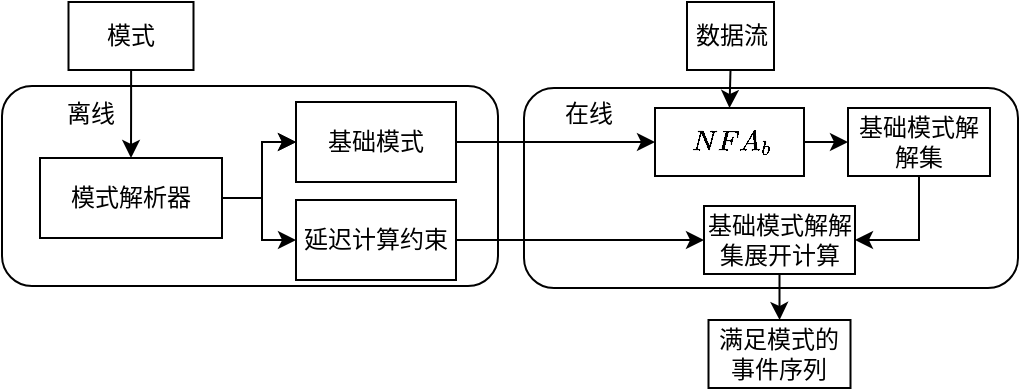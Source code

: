 <mxfile version="26.0.10" pages="9">
  <diagram name="系统架构" id="ftUjD33QRdSBt27RrCPe">
    <mxGraphModel dx="1464" dy="587" grid="0" gridSize="10" guides="1" tooltips="1" connect="1" arrows="1" fold="1" page="0" pageScale="1" pageWidth="1200" pageHeight="1920" math="1" shadow="0">
      <root>
        <mxCell id="0" />
        <mxCell id="1" parent="0" />
        <mxCell id="SfoKXVMf_dNQG8K6i2Fp-1" value="" style="rounded=1;whiteSpace=wrap;html=1;fillColor=none;" vertex="1" parent="1">
          <mxGeometry x="242" y="424" width="247" height="100" as="geometry" />
        </mxCell>
        <mxCell id="SfoKXVMf_dNQG8K6i2Fp-2" value="" style="rounded=1;whiteSpace=wrap;html=1;fillColor=none;" vertex="1" parent="1">
          <mxGeometry x="-19" y="423" width="248" height="100" as="geometry" />
        </mxCell>
        <mxCell id="SfoKXVMf_dNQG8K6i2Fp-3" value="" style="edgeStyle=orthogonalEdgeStyle;rounded=0;orthogonalLoop=1;jettySize=auto;html=1;" edge="1" parent="1" source="SfoKXVMf_dNQG8K6i2Fp-4" target="SfoKXVMf_dNQG8K6i2Fp-8">
          <mxGeometry relative="1" as="geometry" />
        </mxCell>
        <mxCell id="SfoKXVMf_dNQG8K6i2Fp-4" value="模式" style="rounded=0;whiteSpace=wrap;html=1;" vertex="1" parent="1">
          <mxGeometry x="14.25" y="381" width="62.5" height="34" as="geometry" />
        </mxCell>
        <mxCell id="SfoKXVMf_dNQG8K6i2Fp-5" value="" style="edgeStyle=orthogonalEdgeStyle;rounded=0;orthogonalLoop=1;jettySize=auto;html=1;" edge="1" parent="1" source="SfoKXVMf_dNQG8K6i2Fp-8" target="SfoKXVMf_dNQG8K6i2Fp-11">
          <mxGeometry relative="1" as="geometry" />
        </mxCell>
        <mxCell id="SfoKXVMf_dNQG8K6i2Fp-6" value="" style="edgeStyle=orthogonalEdgeStyle;rounded=0;orthogonalLoop=1;jettySize=auto;html=1;" edge="1" parent="1" source="SfoKXVMf_dNQG8K6i2Fp-8" target="SfoKXVMf_dNQG8K6i2Fp-11">
          <mxGeometry relative="1" as="geometry" />
        </mxCell>
        <mxCell id="SfoKXVMf_dNQG8K6i2Fp-7" style="edgeStyle=orthogonalEdgeStyle;rounded=0;orthogonalLoop=1;jettySize=auto;html=1;entryX=0;entryY=0.5;entryDx=0;entryDy=0;" edge="1" parent="1" source="SfoKXVMf_dNQG8K6i2Fp-8" target="SfoKXVMf_dNQG8K6i2Fp-13">
          <mxGeometry relative="1" as="geometry" />
        </mxCell>
        <mxCell id="SfoKXVMf_dNQG8K6i2Fp-8" value="模式解析器" style="rounded=0;whiteSpace=wrap;html=1;" vertex="1" parent="1">
          <mxGeometry y="459" width="91" height="40" as="geometry" />
        </mxCell>
        <mxCell id="SfoKXVMf_dNQG8K6i2Fp-9" value="离线" style="text;html=1;align=center;verticalAlign=middle;resizable=0;points=[];autosize=1;strokeColor=none;fillColor=none;" vertex="1" parent="1">
          <mxGeometry x="4" y="424" width="42" height="26" as="geometry" />
        </mxCell>
        <mxCell id="SfoKXVMf_dNQG8K6i2Fp-10" style="edgeStyle=orthogonalEdgeStyle;rounded=0;orthogonalLoop=1;jettySize=auto;html=1;" edge="1" parent="1" source="SfoKXVMf_dNQG8K6i2Fp-11" target="SfoKXVMf_dNQG8K6i2Fp-18">
          <mxGeometry relative="1" as="geometry" />
        </mxCell>
        <mxCell id="SfoKXVMf_dNQG8K6i2Fp-11" value="基础模式" style="rounded=0;whiteSpace=wrap;html=1;" vertex="1" parent="1">
          <mxGeometry x="128" y="431" width="80" height="40" as="geometry" />
        </mxCell>
        <mxCell id="SfoKXVMf_dNQG8K6i2Fp-12" style="edgeStyle=orthogonalEdgeStyle;rounded=0;orthogonalLoop=1;jettySize=auto;html=1;exitX=1;exitY=0.5;exitDx=0;exitDy=0;" edge="1" parent="1" source="SfoKXVMf_dNQG8K6i2Fp-13" target="SfoKXVMf_dNQG8K6i2Fp-20">
          <mxGeometry relative="1" as="geometry" />
        </mxCell>
        <mxCell id="SfoKXVMf_dNQG8K6i2Fp-13" value="延迟计算约束" style="rounded=0;whiteSpace=wrap;html=1;" vertex="1" parent="1">
          <mxGeometry x="128" y="480" width="80" height="40" as="geometry" />
        </mxCell>
        <mxCell id="SfoKXVMf_dNQG8K6i2Fp-14" style="edgeStyle=orthogonalEdgeStyle;rounded=0;orthogonalLoop=1;jettySize=auto;html=1;exitX=0.5;exitY=1;exitDx=0;exitDy=0;entryX=0.5;entryY=0;entryDx=0;entryDy=0;" edge="1" parent="1" source="SfoKXVMf_dNQG8K6i2Fp-15" target="SfoKXVMf_dNQG8K6i2Fp-18">
          <mxGeometry relative="1" as="geometry" />
        </mxCell>
        <mxCell id="SfoKXVMf_dNQG8K6i2Fp-15" value="数据流" style="rounded=0;whiteSpace=wrap;html=1;" vertex="1" parent="1">
          <mxGeometry x="323.5" y="381" width="43.5" height="34" as="geometry" />
        </mxCell>
        <mxCell id="SfoKXVMf_dNQG8K6i2Fp-16" value="在线" style="text;html=1;align=center;verticalAlign=middle;resizable=0;points=[];autosize=1;strokeColor=none;fillColor=none;" vertex="1" parent="1">
          <mxGeometry x="253" y="424" width="42" height="26" as="geometry" />
        </mxCell>
        <mxCell id="SfoKXVMf_dNQG8K6i2Fp-17" value="" style="edgeStyle=orthogonalEdgeStyle;rounded=0;orthogonalLoop=1;jettySize=auto;html=1;exitX=1;exitY=0.5;exitDx=0;exitDy=0;" edge="1" parent="1" source="SfoKXVMf_dNQG8K6i2Fp-18" target="SfoKXVMf_dNQG8K6i2Fp-19">
          <mxGeometry relative="1" as="geometry">
            <mxPoint x="81" y="612" as="sourcePoint" />
            <mxPoint x="112" y="612" as="targetPoint" />
          </mxGeometry>
        </mxCell>
        <mxCell id="SfoKXVMf_dNQG8K6i2Fp-18" value="`NFA_b`" style="rounded=0;whiteSpace=wrap;html=1;" vertex="1" parent="1">
          <mxGeometry x="307.5" y="434" width="74.5" height="34" as="geometry" />
        </mxCell>
        <mxCell id="SfoKXVMf_dNQG8K6i2Fp-26" style="edgeStyle=orthogonalEdgeStyle;rounded=0;orthogonalLoop=1;jettySize=auto;html=1;entryX=1;entryY=0.5;entryDx=0;entryDy=0;" edge="1" parent="1" source="SfoKXVMf_dNQG8K6i2Fp-19" target="SfoKXVMf_dNQG8K6i2Fp-20">
          <mxGeometry relative="1" as="geometry" />
        </mxCell>
        <mxCell id="SfoKXVMf_dNQG8K6i2Fp-19" value="基础模式解解集" style="rounded=0;whiteSpace=wrap;html=1;" vertex="1" parent="1">
          <mxGeometry x="404" y="434" width="71" height="34" as="geometry" />
        </mxCell>
        <mxCell id="SfoKXVMf_dNQG8K6i2Fp-20" value="基础模式解解集展开计算" style="rounded=0;whiteSpace=wrap;html=1;" vertex="1" parent="1">
          <mxGeometry x="332" y="483" width="75.5" height="34" as="geometry" />
        </mxCell>
        <mxCell id="SfoKXVMf_dNQG8K6i2Fp-22" value="满足模式的事件序列" style="rounded=0;whiteSpace=wrap;html=1;" vertex="1" parent="1">
          <mxGeometry x="334.25" y="540" width="71" height="34" as="geometry" />
        </mxCell>
        <mxCell id="SfoKXVMf_dNQG8K6i2Fp-23" style="edgeStyle=orthogonalEdgeStyle;rounded=0;orthogonalLoop=1;jettySize=auto;html=1;" edge="1" parent="1" source="SfoKXVMf_dNQG8K6i2Fp-20" target="SfoKXVMf_dNQG8K6i2Fp-22">
          <mxGeometry relative="1" as="geometry" />
        </mxCell>
      </root>
    </mxGraphModel>
  </diagram>
  <diagram id="4-MrbjAaQ699RsdmxL0Z" name="研究框架">
    <mxGraphModel dx="2874" dy="1545" grid="0" gridSize="10" guides="1" tooltips="1" connect="1" arrows="1" fold="1" page="0" pageScale="1" pageWidth="1200" pageHeight="1920" math="1" shadow="0">
      <root>
        <mxCell id="0" />
        <mxCell id="1" parent="0" />
        <mxCell id="ZFAhumgFLEnGLtVaevDZ-22" value="" style="rounded=0;whiteSpace=wrap;html=1;fillColor=none;" parent="1" vertex="1">
          <mxGeometry x="-290" y="-211" width="150" height="400" as="geometry" />
        </mxCell>
        <mxCell id="ZFAhumgFLEnGLtVaevDZ-17" style="edgeStyle=orthogonalEdgeStyle;rounded=0;orthogonalLoop=1;jettySize=auto;html=1;" parent="1" source="ZFAhumgFLEnGLtVaevDZ-1" target="ZFAhumgFLEnGLtVaevDZ-14" edge="1">
          <mxGeometry relative="1" as="geometry" />
        </mxCell>
        <mxCell id="ZFAhumgFLEnGLtVaevDZ-1" value="数&lt;div&gt;据&lt;/div&gt;&lt;div&gt;流&lt;/div&gt;" style="rounded=0;whiteSpace=wrap;html=1;horizontal=1;" parent="1" vertex="1">
          <mxGeometry x="-606" y="-48" width="30" height="100" as="geometry" />
        </mxCell>
        <mxCell id="ZFAhumgFLEnGLtVaevDZ-7" style="edgeStyle=orthogonalEdgeStyle;rounded=0;orthogonalLoop=1;jettySize=auto;html=1;" parent="1" source="ZFAhumgFLEnGLtVaevDZ-3" target="ZFAhumgFLEnGLtVaevDZ-6" edge="1">
          <mxGeometry relative="1" as="geometry" />
        </mxCell>
        <mxCell id="ZFAhumgFLEnGLtVaevDZ-3" value="模式" style="rounded=0;whiteSpace=wrap;html=1;horizontal=1;" parent="1" vertex="1">
          <mxGeometry x="-603" y="-210" width="30" height="100" as="geometry" />
        </mxCell>
        <mxCell id="ZFAhumgFLEnGLtVaevDZ-4" value="" style="rounded=0;whiteSpace=wrap;html=1;fillColor=none;" parent="1" vertex="1">
          <mxGeometry x="-566" y="-211" width="276" height="400" as="geometry" />
        </mxCell>
        <mxCell id="ZFAhumgFLEnGLtVaevDZ-5" value="基于自动机的&lt;div&gt;模式基础解集识别&lt;/div&gt;&lt;div&gt;（第四章 4.1，4.2 节）&lt;/div&gt;" style="rounded=0;whiteSpace=wrap;html=1;dashed=1;dashPattern=1 2;" parent="1" vertex="1">
          <mxGeometry x="-566" y="-271" width="276" height="60" as="geometry" />
        </mxCell>
        <mxCell id="ZFAhumgFLEnGLtVaevDZ-12" style="edgeStyle=orthogonalEdgeStyle;rounded=0;orthogonalLoop=1;jettySize=auto;html=1;" parent="1" source="ZFAhumgFLEnGLtVaevDZ-6" target="ZFAhumgFLEnGLtVaevDZ-10" edge="1">
          <mxGeometry relative="1" as="geometry" />
        </mxCell>
        <mxCell id="ZFAhumgFLEnGLtVaevDZ-13" style="edgeStyle=orthogonalEdgeStyle;rounded=0;orthogonalLoop=1;jettySize=auto;html=1;entryX=0.5;entryY=0;entryDx=0;entryDy=0;" parent="1" source="ZFAhumgFLEnGLtVaevDZ-6" target="ZFAhumgFLEnGLtVaevDZ-11" edge="1">
          <mxGeometry relative="1" as="geometry" />
        </mxCell>
        <mxCell id="ZFAhumgFLEnGLtVaevDZ-59" style="edgeStyle=orthogonalEdgeStyle;rounded=0;orthogonalLoop=1;jettySize=auto;html=1;exitX=1;exitY=0.5;exitDx=0;exitDy=0;entryX=0;entryY=0.5;entryDx=0;entryDy=0;" parent="1" source="ZFAhumgFLEnGLtVaevDZ-6" target="ZFAhumgFLEnGLtVaevDZ-58" edge="1">
          <mxGeometry relative="1" as="geometry" />
        </mxCell>
        <mxCell id="ZFAhumgFLEnGLtVaevDZ-6" value="模式解析" style="rounded=0;whiteSpace=wrap;html=1;" parent="1" vertex="1">
          <mxGeometry x="-512.5" y="-180" width="80" height="40" as="geometry" />
        </mxCell>
        <mxCell id="ZFAhumgFLEnGLtVaevDZ-15" style="edgeStyle=orthogonalEdgeStyle;rounded=0;orthogonalLoop=1;jettySize=auto;html=1;entryX=0.5;entryY=0;entryDx=0;entryDy=0;" parent="1" source="ZFAhumgFLEnGLtVaevDZ-10" target="ZFAhumgFLEnGLtVaevDZ-14" edge="1">
          <mxGeometry relative="1" as="geometry" />
        </mxCell>
        <mxCell id="ZFAhumgFLEnGLtVaevDZ-10" value="基础约束" style="rounded=0;whiteSpace=wrap;html=1;" parent="1" vertex="1">
          <mxGeometry x="-560" y="-105" width="80" height="40" as="geometry" />
        </mxCell>
        <mxCell id="ZFAhumgFLEnGLtVaevDZ-16" style="edgeStyle=orthogonalEdgeStyle;rounded=0;orthogonalLoop=1;jettySize=auto;html=1;" parent="1" source="ZFAhumgFLEnGLtVaevDZ-11" target="ZFAhumgFLEnGLtVaevDZ-14" edge="1">
          <mxGeometry relative="1" as="geometry" />
        </mxCell>
        <mxCell id="ZFAhumgFLEnGLtVaevDZ-11" value="延迟计算约束" style="rounded=0;whiteSpace=wrap;html=1;" parent="1" vertex="1">
          <mxGeometry x="-469" y="-105" width="80" height="40" as="geometry" />
        </mxCell>
        <mxCell id="ZFAhumgFLEnGLtVaevDZ-20" style="edgeStyle=orthogonalEdgeStyle;rounded=0;orthogonalLoop=1;jettySize=auto;html=1;entryX=0.5;entryY=0;entryDx=0;entryDy=0;" parent="1" source="ZFAhumgFLEnGLtVaevDZ-14" target="ZFAhumgFLEnGLtVaevDZ-18" edge="1">
          <mxGeometry relative="1" as="geometry">
            <Array as="points">
              <mxPoint x="-473" y="42" />
              <mxPoint x="-520" y="42" />
            </Array>
          </mxGeometry>
        </mxCell>
        <mxCell id="ZFAhumgFLEnGLtVaevDZ-21" style="edgeStyle=orthogonalEdgeStyle;rounded=0;orthogonalLoop=1;jettySize=auto;html=1;entryX=0.5;entryY=0;entryDx=0;entryDy=0;" parent="1" source="ZFAhumgFLEnGLtVaevDZ-14" target="ZFAhumgFLEnGLtVaevDZ-19" edge="1">
          <mxGeometry relative="1" as="geometry" />
        </mxCell>
        <mxCell id="ZFAhumgFLEnGLtVaevDZ-14" value="`NFA_b`" style="rounded=0;whiteSpace=wrap;html=1;" parent="1" vertex="1">
          <mxGeometry x="-512.5" y="-18" width="80" height="40" as="geometry" />
        </mxCell>
        <mxCell id="ZFAhumgFLEnGLtVaevDZ-31" style="edgeStyle=orthogonalEdgeStyle;rounded=0;orthogonalLoop=1;jettySize=auto;html=1;exitX=1;exitY=0.5;exitDx=0;exitDy=0;" parent="1" source="ZFAhumgFLEnGLtVaevDZ-18" target="ZFAhumgFLEnGLtVaevDZ-30" edge="1">
          <mxGeometry relative="1" as="geometry" />
        </mxCell>
        <mxCell id="ZFAhumgFLEnGLtVaevDZ-78" style="edgeStyle=orthogonalEdgeStyle;rounded=0;orthogonalLoop=1;jettySize=auto;html=1;entryX=0;entryY=0.5;entryDx=0;entryDy=0;" parent="1" source="ZFAhumgFLEnGLtVaevDZ-18" target="ZFAhumgFLEnGLtVaevDZ-73" edge="1">
          <mxGeometry relative="1" as="geometry">
            <Array as="points">
              <mxPoint x="-520" y="173" />
              <mxPoint x="-124" y="173" />
              <mxPoint x="-124" y="-81" />
            </Array>
          </mxGeometry>
        </mxCell>
        <mxCell id="ZFAhumgFLEnGLtVaevDZ-18" value="模式基础解&lt;div&gt;解集&lt;/div&gt;" style="rounded=0;whiteSpace=wrap;html=1;" parent="1" vertex="1">
          <mxGeometry x="-560" y="116" width="80" height="40" as="geometry" />
        </mxCell>
        <mxCell id="ZFAhumgFLEnGLtVaevDZ-65" style="edgeStyle=orthogonalEdgeStyle;rounded=0;orthogonalLoop=1;jettySize=auto;html=1;entryX=0;entryY=0.5;entryDx=0;entryDy=0;" parent="1" source="ZFAhumgFLEnGLtVaevDZ-19" target="ZFAhumgFLEnGLtVaevDZ-26" edge="1">
          <mxGeometry relative="1" as="geometry">
            <Array as="points">
              <mxPoint x="-282" y="81" />
              <mxPoint x="-282" y="-81" />
            </Array>
          </mxGeometry>
        </mxCell>
        <mxCell id="ZFAhumgFLEnGLtVaevDZ-19" value="延迟计算&lt;div&gt;约束集&lt;/div&gt;" style="rounded=0;whiteSpace=wrap;html=1;" parent="1" vertex="1">
          <mxGeometry x="-471" y="61" width="80" height="40" as="geometry" />
        </mxCell>
        <mxCell id="ZFAhumgFLEnGLtVaevDZ-23" value="基于树的&lt;span style=&quot;background-color: initial;&quot;&gt;模式基础解&lt;/span&gt;&lt;div&gt;&lt;div&gt;展开及延迟约束计算&lt;/div&gt;&lt;div&gt;（第四章 4.3节）&lt;/div&gt;&lt;/div&gt;" style="rounded=0;whiteSpace=wrap;html=1;dashed=1;dashPattern=1 2;" parent="1" vertex="1">
          <mxGeometry x="-290" y="-271" width="150" height="60" as="geometry" />
        </mxCell>
        <mxCell id="ZFAhumgFLEnGLtVaevDZ-34" style="edgeStyle=orthogonalEdgeStyle;rounded=0;orthogonalLoop=1;jettySize=auto;html=1;" parent="1" source="ZFAhumgFLEnGLtVaevDZ-26" target="ZFAhumgFLEnGLtVaevDZ-33" edge="1">
          <mxGeometry relative="1" as="geometry" />
        </mxCell>
        <mxCell id="ZFAhumgFLEnGLtVaevDZ-26" value="约束求解&lt;div&gt;计划&lt;/div&gt;" style="rounded=0;whiteSpace=wrap;html=1;" parent="1" vertex="1">
          <mxGeometry x="-254" y="-101" width="80" height="40" as="geometry" />
        </mxCell>
        <mxCell id="ZFAhumgFLEnGLtVaevDZ-64" style="edgeStyle=orthogonalEdgeStyle;rounded=0;orthogonalLoop=1;jettySize=auto;html=1;entryX=0;entryY=0.5;entryDx=0;entryDy=0;" parent="1" source="ZFAhumgFLEnGLtVaevDZ-30" target="ZFAhumgFLEnGLtVaevDZ-26" edge="1">
          <mxGeometry relative="1" as="geometry" />
        </mxCell>
        <mxCell id="ZFAhumgFLEnGLtVaevDZ-30" value="模式基础解" style="rounded=0;whiteSpace=wrap;html=1;" parent="1" vertex="1">
          <mxGeometry x="-389" y="116" width="80" height="40" as="geometry" />
        </mxCell>
        <mxCell id="ZFAhumgFLEnGLtVaevDZ-38" style="edgeStyle=orthogonalEdgeStyle;rounded=0;orthogonalLoop=1;jettySize=auto;html=1;" parent="1" source="ZFAhumgFLEnGLtVaevDZ-33" target="ZFAhumgFLEnGLtVaevDZ-37" edge="1">
          <mxGeometry relative="1" as="geometry" />
        </mxCell>
        <mxCell id="ZFAhumgFLEnGLtVaevDZ-33" value="约束求解器" style="rounded=0;whiteSpace=wrap;html=1;" parent="1" vertex="1">
          <mxGeometry x="-254" y="-14" width="80" height="40" as="geometry" />
        </mxCell>
        <mxCell id="ZFAhumgFLEnGLtVaevDZ-37" value="复杂事件" style="rounded=0;whiteSpace=wrap;html=1;" parent="1" vertex="1">
          <mxGeometry x="-254" y="73" width="80" height="40" as="geometry" />
        </mxCell>
        <mxCell id="ZFAhumgFLEnGLtVaevDZ-60" style="edgeStyle=orthogonalEdgeStyle;rounded=0;orthogonalLoop=1;jettySize=auto;html=1;" parent="1" source="ZFAhumgFLEnGLtVaevDZ-58" target="ZFAhumgFLEnGLtVaevDZ-26" edge="1">
          <mxGeometry relative="1" as="geometry" />
        </mxCell>
        <mxCell id="ZFAhumgFLEnGLtVaevDZ-77" style="edgeStyle=orthogonalEdgeStyle;rounded=0;orthogonalLoop=1;jettySize=auto;html=1;" parent="1" source="ZFAhumgFLEnGLtVaevDZ-58" target="ZFAhumgFLEnGLtVaevDZ-73" edge="1">
          <mxGeometry relative="1" as="geometry" />
        </mxCell>
        <mxCell id="ZFAhumgFLEnGLtVaevDZ-58" value="约束计算代价函数" style="rounded=0;whiteSpace=wrap;html=1;" parent="1" vertex="1">
          <mxGeometry x="-254" y="-180" width="80" height="40" as="geometry" />
        </mxCell>
        <mxCell id="ZFAhumgFLEnGLtVaevDZ-70" value="" style="rounded=0;whiteSpace=wrap;html=1;fillColor=none;" parent="1" vertex="1">
          <mxGeometry x="-140" y="-211" width="150" height="400" as="geometry" />
        </mxCell>
        <mxCell id="ZFAhumgFLEnGLtVaevDZ-71" value="基于模式基础解解集的&lt;div&gt;&lt;span style=&quot;background-color: initial;&quot;&gt;展开计算优化&lt;/span&gt;&lt;div&gt;（第四章 4.4节）&lt;/div&gt;&lt;/div&gt;" style="rounded=0;whiteSpace=wrap;html=1;dashed=1;dashPattern=1 2;" parent="1" vertex="1">
          <mxGeometry x="-140" y="-271" width="150" height="60" as="geometry" />
        </mxCell>
        <mxCell id="ZFAhumgFLEnGLtVaevDZ-72" style="edgeStyle=orthogonalEdgeStyle;rounded=0;orthogonalLoop=1;jettySize=auto;html=1;" parent="1" source="ZFAhumgFLEnGLtVaevDZ-73" target="ZFAhumgFLEnGLtVaevDZ-75" edge="1">
          <mxGeometry relative="1" as="geometry" />
        </mxCell>
        <mxCell id="ZFAhumgFLEnGLtVaevDZ-73" value="约束求解&lt;div&gt;计划&lt;/div&gt;" style="rounded=0;whiteSpace=wrap;html=1;" parent="1" vertex="1">
          <mxGeometry x="-104" y="-101" width="80" height="40" as="geometry" />
        </mxCell>
        <mxCell id="ZFAhumgFLEnGLtVaevDZ-74" style="edgeStyle=orthogonalEdgeStyle;rounded=0;orthogonalLoop=1;jettySize=auto;html=1;" parent="1" source="ZFAhumgFLEnGLtVaevDZ-75" target="ZFAhumgFLEnGLtVaevDZ-76" edge="1">
          <mxGeometry relative="1" as="geometry" />
        </mxCell>
        <mxCell id="ZFAhumgFLEnGLtVaevDZ-75" value="约束求解器" style="rounded=0;whiteSpace=wrap;html=1;" parent="1" vertex="1">
          <mxGeometry x="-104" y="-14" width="80" height="40" as="geometry" />
        </mxCell>
        <mxCell id="ZFAhumgFLEnGLtVaevDZ-76" value="复杂事件" style="rounded=0;whiteSpace=wrap;html=1;" parent="1" vertex="1">
          <mxGeometry x="-104" y="73" width="80" height="40" as="geometry" />
        </mxCell>
      </root>
    </mxGraphModel>
  </diagram>
  <diagram id="5o16jpwQmChBG9ujE9fu" name="NFA结构">
    <mxGraphModel dx="658" dy="-37" grid="0" gridSize="10" guides="1" tooltips="1" connect="1" arrows="1" fold="1" page="0" pageScale="1" pageWidth="1200" pageHeight="1920" math="1" shadow="0">
      <root>
        <mxCell id="0" />
        <mxCell id="1" parent="0" />
        <mxCell id="e63lQH-hVXBlDnza6mMO-10" value="$$begin$$" style="text;html=1;align=center;verticalAlign=middle;resizable=0;points=[];autosize=1;strokeColor=none;fillColor=none;" parent="1" vertex="1">
          <mxGeometry x="84" y="582" width="74" height="26" as="geometry" />
        </mxCell>
        <mxCell id="e63lQH-hVXBlDnza6mMO-17" value="$$begin$$" style="text;html=1;align=center;verticalAlign=middle;resizable=0;points=[];autosize=1;strokeColor=none;fillColor=none;" parent="1" vertex="1">
          <mxGeometry x="269" y="582" width="74" height="26" as="geometry" />
        </mxCell>
        <mxCell id="e63lQH-hVXBlDnza6mMO-21" value="$$proceed$$" style="text;html=1;align=center;verticalAlign=middle;resizable=0;points=[];autosize=1;strokeColor=none;fillColor=none;" parent="1" vertex="1">
          <mxGeometry x="354" y="582" width="88" height="26" as="geometry" />
        </mxCell>
        <mxCell id="e63lQH-hVXBlDnza6mMO-12" value="$$proceed$$" style="text;html=1;align=center;verticalAlign=middle;resizable=0;points=[];autosize=1;strokeColor=none;fillColor=none;" parent="1" vertex="1">
          <mxGeometry x="171" y="582" width="88" height="26" as="geometry" />
        </mxCell>
        <mxCell id="e63lQH-hVXBlDnza6mMO-7" style="edgeStyle=orthogonalEdgeStyle;rounded=0;orthogonalLoop=1;jettySize=auto;html=1;" parent="1" source="bEXR2095yHYUCN3oyIRB-1" target="e63lQH-hVXBlDnza6mMO-1" edge="1">
          <mxGeometry relative="1" as="geometry" />
        </mxCell>
        <mxCell id="bEXR2095yHYUCN3oyIRB-1" value="a[1]" style="ellipse;whiteSpace=wrap;html=1;aspect=fixed;" parent="1" vertex="1">
          <mxGeometry x="62" y="584" width="40" height="40" as="geometry" />
        </mxCell>
        <mxCell id="e63lQH-hVXBlDnza6mMO-11" style="edgeStyle=orthogonalEdgeStyle;rounded=0;orthogonalLoop=1;jettySize=auto;html=1;dashed=1;endArrow=diamondThin;endFill=0;" parent="1" source="e63lQH-hVXBlDnza6mMO-1" target="e63lQH-hVXBlDnza6mMO-2" edge="1">
          <mxGeometry relative="1" as="geometry" />
        </mxCell>
        <mxCell id="ns913S-Dk1e2olF_SlhS-2" style="edgeStyle=orthogonalEdgeStyle;rounded=0;orthogonalLoop=1;jettySize=auto;html=1;exitX=0;exitY=0;exitDx=0;exitDy=0;entryX=0;entryY=1;entryDx=0;entryDy=0;dashed=1;" edge="1" parent="1" source="e63lQH-hVXBlDnza6mMO-1" target="ns913S-Dk1e2olF_SlhS-1">
          <mxGeometry relative="1" as="geometry" />
        </mxCell>
        <mxCell id="e63lQH-hVXBlDnza6mMO-1" value="a[i]" style="ellipse;whiteSpace=wrap;html=1;aspect=fixed;" parent="1" vertex="1">
          <mxGeometry x="147" y="584" width="40" height="40" as="geometry" />
        </mxCell>
        <mxCell id="e63lQH-hVXBlDnza6mMO-15" style="edgeStyle=orthogonalEdgeStyle;rounded=0;orthogonalLoop=1;jettySize=auto;html=1;" parent="1" source="e63lQH-hVXBlDnza6mMO-2" target="e63lQH-hVXBlDnza6mMO-3" edge="1">
          <mxGeometry relative="1" as="geometry" />
        </mxCell>
        <mxCell id="eJK74D14GgSAj56wCk-M-20" style="edgeStyle=orthogonalEdgeStyle;rounded=0;orthogonalLoop=1;jettySize=auto;html=1;entryX=0.5;entryY=0;entryDx=0;entryDy=0;" parent="1" source="e63lQH-hVXBlDnza6mMO-2" target="eJK74D14GgSAj56wCk-M-2" edge="1">
          <mxGeometry relative="1" as="geometry" />
        </mxCell>
        <mxCell id="e63lQH-hVXBlDnza6mMO-2" value="b[1]" style="ellipse;whiteSpace=wrap;html=1;aspect=fixed;" parent="1" vertex="1">
          <mxGeometry x="247" y="584" width="40" height="40" as="geometry" />
        </mxCell>
        <mxCell id="e63lQH-hVXBlDnza6mMO-19" style="edgeStyle=orthogonalEdgeStyle;rounded=0;orthogonalLoop=1;jettySize=auto;html=1;entryX=0;entryY=0.5;entryDx=0;entryDy=0;dashed=1;endArrow=diamondThin;endFill=0;" parent="1" source="e63lQH-hVXBlDnza6mMO-3" target="e63lQH-hVXBlDnza6mMO-4" edge="1">
          <mxGeometry relative="1" as="geometry" />
        </mxCell>
        <mxCell id="ns913S-Dk1e2olF_SlhS-11" style="edgeStyle=orthogonalEdgeStyle;rounded=0;orthogonalLoop=1;jettySize=auto;html=1;exitX=0;exitY=0;exitDx=0;exitDy=0;entryX=0;entryY=1;entryDx=0;entryDy=0;dashed=1;" edge="1" parent="1" source="e63lQH-hVXBlDnza6mMO-3" target="ns913S-Dk1e2olF_SlhS-8">
          <mxGeometry relative="1" as="geometry" />
        </mxCell>
        <mxCell id="e63lQH-hVXBlDnza6mMO-3" value="b[i]" style="ellipse;whiteSpace=wrap;html=1;aspect=fixed;" parent="1" vertex="1">
          <mxGeometry x="330" y="584" width="40" height="40" as="geometry" />
        </mxCell>
        <mxCell id="e63lQH-hVXBlDnza6mMO-20" style="edgeStyle=orthogonalEdgeStyle;rounded=0;orthogonalLoop=1;jettySize=auto;html=1;entryX=0;entryY=0.5;entryDx=0;entryDy=0;" parent="1" source="e63lQH-hVXBlDnza6mMO-4" target="e63lQH-hVXBlDnza6mMO-5" edge="1">
          <mxGeometry relative="1" as="geometry" />
        </mxCell>
        <mxCell id="eJK74D14GgSAj56wCk-M-14" style="edgeStyle=orthogonalEdgeStyle;rounded=0;orthogonalLoop=1;jettySize=auto;html=1;" parent="1" source="e63lQH-hVXBlDnza6mMO-4" edge="1">
          <mxGeometry relative="1" as="geometry">
            <Array as="points">
              <mxPoint x="450" y="674" />
              <mxPoint x="504" y="674" />
            </Array>
            <mxPoint x="504" y="674" as="targetPoint" />
          </mxGeometry>
        </mxCell>
        <mxCell id="e63lQH-hVXBlDnza6mMO-4" value="c" style="ellipse;whiteSpace=wrap;html=1;aspect=fixed;" parent="1" vertex="1">
          <mxGeometry x="430" y="584" width="40" height="40" as="geometry" />
        </mxCell>
        <mxCell id="e63lQH-hVXBlDnza6mMO-16" style="edgeStyle=orthogonalEdgeStyle;rounded=0;orthogonalLoop=1;jettySize=auto;html=1;endArrow=open;endFill=0;" parent="1" edge="1">
          <mxGeometry relative="1" as="geometry">
            <mxPoint x="61" y="603.87" as="sourcePoint" />
            <mxPoint x="62" y="603.87" as="targetPoint" />
          </mxGeometry>
        </mxCell>
        <mxCell id="e63lQH-hVXBlDnza6mMO-18" value="" style="group" parent="1" vertex="1" connectable="0">
          <mxGeometry x="504" y="584" width="40" height="40" as="geometry" />
        </mxCell>
        <mxCell id="e63lQH-hVXBlDnza6mMO-5" value="" style="ellipse;whiteSpace=wrap;html=1;aspect=fixed;" parent="e63lQH-hVXBlDnza6mMO-18" vertex="1">
          <mxGeometry width="40" height="40" as="geometry" />
        </mxCell>
        <mxCell id="e63lQH-hVXBlDnza6mMO-6" value="F" style="ellipse;whiteSpace=wrap;html=1;aspect=fixed;" parent="e63lQH-hVXBlDnza6mMO-18" vertex="1">
          <mxGeometry x="5" y="5" width="30" height="30" as="geometry" />
        </mxCell>
        <mxCell id="e63lQH-hVXBlDnza6mMO-23" style="edgeStyle=orthogonalEdgeStyle;rounded=0;orthogonalLoop=1;jettySize=auto;html=1;exitX=0;exitY=1;exitDx=0;exitDy=0;entryX=1;entryY=1;entryDx=0;entryDy=0;curved=1;" parent="1" source="e63lQH-hVXBlDnza6mMO-1" target="e63lQH-hVXBlDnza6mMO-1" edge="1">
          <mxGeometry relative="1" as="geometry">
            <Array as="points">
              <mxPoint x="153" y="637" />
              <mxPoint x="181" y="637" />
            </Array>
          </mxGeometry>
        </mxCell>
        <mxCell id="eJK74D14GgSAj56wCk-M-21" style="edgeStyle=orthogonalEdgeStyle;rounded=0;orthogonalLoop=1;jettySize=auto;html=1;dashed=1;endArrow=blockThin;endFill=1;" parent="1" source="eJK74D14GgSAj56wCk-M-22" edge="1">
          <mxGeometry relative="1" as="geometry">
            <mxPoint x="178.998" y="658" as="sourcePoint" />
            <mxPoint x="244.998" y="647.0" as="targetPoint" />
            <Array as="points">
              <mxPoint x="164" y="663" />
              <mxPoint x="245" y="663" />
            </Array>
          </mxGeometry>
        </mxCell>
        <mxCell id="e63lQH-hVXBlDnza6mMO-25" value="$$take$$" style="text;html=1;align=center;verticalAlign=middle;resizable=0;points=[];autosize=1;strokeColor=none;fillColor=none;" parent="1" vertex="1">
          <mxGeometry x="133.5" y="632" width="67" height="26" as="geometry" />
        </mxCell>
        <mxCell id="e63lQH-hVXBlDnza6mMO-29" style="edgeStyle=orthogonalEdgeStyle;rounded=0;orthogonalLoop=1;jettySize=auto;html=1;exitX=0;exitY=1;exitDx=0;exitDy=0;entryX=1;entryY=1;entryDx=0;entryDy=0;curved=1;" parent="1" edge="1">
          <mxGeometry relative="1" as="geometry">
            <mxPoint x="336" y="618" as="sourcePoint" />
            <mxPoint x="364" y="618" as="targetPoint" />
            <Array as="points">
              <mxPoint x="336" y="637" />
              <mxPoint x="364" y="637" />
            </Array>
          </mxGeometry>
        </mxCell>
        <mxCell id="eJK74D14GgSAj56wCk-M-19" style="edgeStyle=orthogonalEdgeStyle;rounded=0;orthogonalLoop=1;jettySize=auto;html=1;dashed=1;endArrow=blockThin;endFill=1;" parent="1" source="e63lQH-hVXBlDnza6mMO-30" target="eJK74D14GgSAj56wCk-M-16" edge="1">
          <mxGeometry relative="1" as="geometry">
            <mxPoint x="428.842" y="668.877" as="targetPoint" />
            <Array as="points">
              <mxPoint x="350" y="665" />
            </Array>
          </mxGeometry>
        </mxCell>
        <mxCell id="e63lQH-hVXBlDnza6mMO-30" value="$$take$$" style="text;html=1;align=center;verticalAlign=middle;resizable=0;points=[];autosize=1;strokeColor=none;fillColor=none;" parent="1" vertex="1">
          <mxGeometry x="316.5" y="632" width="67" height="26" as="geometry" />
        </mxCell>
        <mxCell id="eJK74D14GgSAj56wCk-M-1" value="" style="group" parent="1" vertex="1" connectable="0">
          <mxGeometry x="247" y="653" width="40" height="40" as="geometry" />
        </mxCell>
        <mxCell id="eJK74D14GgSAj56wCk-M-2" value="" style="ellipse;whiteSpace=wrap;html=1;aspect=fixed;" parent="eJK74D14GgSAj56wCk-M-1" vertex="1">
          <mxGeometry width="40" height="40" as="geometry" />
        </mxCell>
        <mxCell id="eJK74D14GgSAj56wCk-M-3" value="`A_{dead}`" style="ellipse;whiteSpace=wrap;html=1;aspect=fixed;" parent="eJK74D14GgSAj56wCk-M-1" vertex="1">
          <mxGeometry x="5" y="5" width="30" height="30" as="geometry" />
        </mxCell>
        <mxCell id="eJK74D14GgSAj56wCk-M-4" value="" style="group" parent="1" vertex="1" connectable="0">
          <mxGeometry x="504" y="653" width="40" height="40" as="geometry" />
        </mxCell>
        <mxCell id="eJK74D14GgSAj56wCk-M-5" value="" style="ellipse;whiteSpace=wrap;html=1;aspect=fixed;" parent="eJK74D14GgSAj56wCk-M-4" vertex="1">
          <mxGeometry width="40" height="40" as="geometry" />
        </mxCell>
        <mxCell id="eJK74D14GgSAj56wCk-M-6" value="`B_{dead}`" style="ellipse;whiteSpace=wrap;html=1;aspect=fixed;" parent="eJK74D14GgSAj56wCk-M-4" vertex="1">
          <mxGeometry x="5" y="5" width="30" height="30" as="geometry" />
        </mxCell>
        <mxCell id="eJK74D14GgSAj56wCk-M-8" value="$$begin$$" style="text;html=1;align=center;verticalAlign=middle;resizable=0;points=[];autosize=1;strokeColor=none;fillColor=none;" parent="1" vertex="1">
          <mxGeometry x="210" y="621" width="74" height="26" as="geometry" />
        </mxCell>
        <mxCell id="eJK74D14GgSAj56wCk-M-15" value="$$begin$$" style="text;html=1;align=center;verticalAlign=middle;resizable=0;points=[];autosize=1;strokeColor=none;fillColor=none;" parent="1" vertex="1">
          <mxGeometry x="449" y="582" width="74" height="26" as="geometry" />
        </mxCell>
        <mxCell id="eJK74D14GgSAj56wCk-M-16" value="$$begin$$" style="text;html=1;align=center;verticalAlign=middle;resizable=0;points=[];autosize=1;strokeColor=none;fillColor=none;" parent="1" vertex="1">
          <mxGeometry x="436" y="653" width="74" height="26" as="geometry" />
        </mxCell>
        <mxCell id="eJK74D14GgSAj56wCk-M-18" value="`copy`" style="text;html=1;align=center;verticalAlign=middle;resizable=0;points=[];autosize=1;strokeColor=none;fillColor=none;" parent="1" vertex="1">
          <mxGeometry x="360" y="643" width="51" height="26" as="geometry" />
        </mxCell>
        <mxCell id="eJK74D14GgSAj56wCk-M-22" value="`copy`" style="text;html=1;align=center;verticalAlign=middle;resizable=0;points=[];autosize=1;strokeColor=none;fillColor=none;" parent="1" vertex="1">
          <mxGeometry x="178" y="643" width="51" height="26" as="geometry" />
        </mxCell>
        <mxCell id="ns913S-Dk1e2olF_SlhS-4" style="edgeStyle=orthogonalEdgeStyle;rounded=0;orthogonalLoop=1;jettySize=auto;html=1;exitX=1;exitY=1;exitDx=0;exitDy=0;entryX=1;entryY=0;entryDx=0;entryDy=0;" edge="1" parent="1" source="ns913S-Dk1e2olF_SlhS-1" target="e63lQH-hVXBlDnza6mMO-1">
          <mxGeometry relative="1" as="geometry" />
        </mxCell>
        <mxCell id="ns913S-Dk1e2olF_SlhS-1" value="a[0]" style="ellipse;whiteSpace=wrap;html=1;aspect=fixed;" vertex="1" parent="1">
          <mxGeometry x="147" y="523" width="40" height="40" as="geometry" />
        </mxCell>
        <mxCell id="ns913S-Dk1e2olF_SlhS-3" value="$$ignore$$" style="text;html=1;align=center;verticalAlign=middle;resizable=0;points=[];autosize=1;strokeColor=none;fillColor=none;" vertex="1" parent="1">
          <mxGeometry x="93" y="558" width="78" height="26" as="geometry" />
        </mxCell>
        <mxCell id="ns913S-Dk1e2olF_SlhS-5" value="$$take$$" style="text;html=1;align=center;verticalAlign=middle;resizable=0;points=[];autosize=1;strokeColor=none;fillColor=none;" vertex="1" parent="1">
          <mxGeometry x="165" y="558" width="67" height="26" as="geometry" />
        </mxCell>
        <mxCell id="ns913S-Dk1e2olF_SlhS-7" style="edgeStyle=orthogonalEdgeStyle;rounded=0;orthogonalLoop=1;jettySize=auto;html=1;exitX=1;exitY=1;exitDx=0;exitDy=0;entryX=0.875;entryY=0.179;entryDx=0;entryDy=0;entryPerimeter=0;" edge="1" parent="1" source="ns913S-Dk1e2olF_SlhS-8" target="e63lQH-hVXBlDnza6mMO-3">
          <mxGeometry relative="1" as="geometry">
            <mxPoint x="365" y="590" as="targetPoint" />
          </mxGeometry>
        </mxCell>
        <mxCell id="ns913S-Dk1e2olF_SlhS-8" value="b[0]" style="ellipse;whiteSpace=wrap;html=1;aspect=fixed;" vertex="1" parent="1">
          <mxGeometry x="331" y="523" width="40" height="40" as="geometry" />
        </mxCell>
        <mxCell id="ns913S-Dk1e2olF_SlhS-9" value="$$ignore$$" style="text;html=1;align=center;verticalAlign=middle;resizable=0;points=[];autosize=1;strokeColor=none;fillColor=none;" vertex="1" parent="1">
          <mxGeometry x="277" y="558" width="78" height="26" as="geometry" />
        </mxCell>
        <mxCell id="ns913S-Dk1e2olF_SlhS-10" value="$$take$$" style="text;html=1;align=center;verticalAlign=middle;resizable=0;points=[];autosize=1;strokeColor=none;fillColor=none;" vertex="1" parent="1">
          <mxGeometry x="352" y="558" width="67" height="26" as="geometry" />
        </mxCell>
        <mxCell id="ns913S-Dk1e2olF_SlhS-13" style="edgeStyle=orthogonalEdgeStyle;rounded=0;orthogonalLoop=1;jettySize=auto;html=1;exitX=1;exitY=0;exitDx=0;exitDy=0;entryX=0;entryY=0;entryDx=0;entryDy=0;curved=1;dashed=1;" edge="1" parent="1" source="bEXR2095yHYUCN3oyIRB-1" target="bEXR2095yHYUCN3oyIRB-1">
          <mxGeometry relative="1" as="geometry">
            <Array as="points">
              <mxPoint x="96" y="571" />
              <mxPoint x="68" y="571" />
            </Array>
          </mxGeometry>
        </mxCell>
        <mxCell id="ns913S-Dk1e2olF_SlhS-14" value="$$ignore$$" style="text;html=1;align=center;verticalAlign=middle;resizable=0;points=[];autosize=1;strokeColor=none;fillColor=none;" vertex="1" parent="1">
          <mxGeometry x="43" y="549" width="78" height="26" as="geometry" />
        </mxCell>
        <mxCell id="ns913S-Dk1e2olF_SlhS-15" style="edgeStyle=orthogonalEdgeStyle;rounded=0;orthogonalLoop=1;jettySize=auto;html=1;exitX=1;exitY=0;exitDx=0;exitDy=0;entryX=0;entryY=0;entryDx=0;entryDy=0;curved=1;dashed=1;" edge="1" parent="1">
          <mxGeometry relative="1" as="geometry">
            <mxPoint x="281" y="590" as="sourcePoint" />
            <mxPoint x="253" y="590" as="targetPoint" />
            <Array as="points">
              <mxPoint x="281" y="571" />
              <mxPoint x="253" y="571" />
            </Array>
          </mxGeometry>
        </mxCell>
        <mxCell id="ns913S-Dk1e2olF_SlhS-16" value="$$ignore$$" style="text;html=1;align=center;verticalAlign=middle;resizable=0;points=[];autosize=1;strokeColor=none;fillColor=none;" vertex="1" parent="1">
          <mxGeometry x="228" y="549" width="78" height="26" as="geometry" />
        </mxCell>
        <mxCell id="ns913S-Dk1e2olF_SlhS-17" style="edgeStyle=orthogonalEdgeStyle;rounded=0;orthogonalLoop=1;jettySize=auto;html=1;exitX=1;exitY=0;exitDx=0;exitDy=0;entryX=0;entryY=0;entryDx=0;entryDy=0;curved=1;dashed=1;" edge="1" parent="1">
          <mxGeometry relative="1" as="geometry">
            <mxPoint x="464" y="590" as="sourcePoint" />
            <mxPoint x="436" y="590" as="targetPoint" />
            <Array as="points">
              <mxPoint x="464" y="571" />
              <mxPoint x="436" y="571" />
            </Array>
          </mxGeometry>
        </mxCell>
        <mxCell id="ns913S-Dk1e2olF_SlhS-18" value="$$ignore$$" style="text;html=1;align=center;verticalAlign=middle;resizable=0;points=[];autosize=1;strokeColor=none;fillColor=none;" vertex="1" parent="1">
          <mxGeometry x="411" y="549" width="78" height="26" as="geometry" />
        </mxCell>
        <mxCell id="ns913S-Dk1e2olF_SlhS-19" style="edgeStyle=orthogonalEdgeStyle;rounded=0;orthogonalLoop=1;jettySize=auto;html=1;exitX=1;exitY=0;exitDx=0;exitDy=0;entryX=0;entryY=0;entryDx=0;entryDy=0;curved=1;dashed=1;" edge="1" parent="1">
          <mxGeometry relative="1" as="geometry">
            <mxPoint x="181" y="529" as="sourcePoint" />
            <mxPoint x="153" y="529" as="targetPoint" />
            <Array as="points">
              <mxPoint x="181" y="510" />
              <mxPoint x="153" y="510" />
            </Array>
          </mxGeometry>
        </mxCell>
        <mxCell id="ns913S-Dk1e2olF_SlhS-20" value="$$ignore$$" style="text;html=1;align=center;verticalAlign=middle;resizable=0;points=[];autosize=1;strokeColor=none;fillColor=none;" vertex="1" parent="1">
          <mxGeometry x="128" y="488" width="78" height="26" as="geometry" />
        </mxCell>
        <mxCell id="ns913S-Dk1e2olF_SlhS-21" style="edgeStyle=orthogonalEdgeStyle;rounded=0;orthogonalLoop=1;jettySize=auto;html=1;exitX=1;exitY=0;exitDx=0;exitDy=0;entryX=0;entryY=0;entryDx=0;entryDy=0;curved=1;dashed=1;" edge="1" parent="1">
          <mxGeometry relative="1" as="geometry">
            <mxPoint x="365" y="529" as="sourcePoint" />
            <mxPoint x="337" y="529" as="targetPoint" />
            <Array as="points">
              <mxPoint x="365" y="510" />
              <mxPoint x="337" y="510" />
            </Array>
          </mxGeometry>
        </mxCell>
        <mxCell id="ns913S-Dk1e2olF_SlhS-22" value="$$ignore$$" style="text;html=1;align=center;verticalAlign=middle;resizable=0;points=[];autosize=1;strokeColor=none;fillColor=none;" vertex="1" parent="1">
          <mxGeometry x="312" y="488" width="78" height="26" as="geometry" />
        </mxCell>
      </root>
    </mxGraphModel>
  </diagram>
  <diagram id="-J5TgEuxsOaUMjq9LKCc" name="rollover例子">
    <mxGraphModel dx="2474" dy="1145" grid="0" gridSize="10" guides="1" tooltips="1" connect="1" arrows="1" fold="1" page="0" pageScale="1" pageWidth="1200" pageHeight="1920" math="1" shadow="0">
      <root>
        <mxCell id="0" />
        <mxCell id="1" parent="0" />
        <mxCell id="-hKhJ2ljtlCgt0r28n79-1" value="" style="shape=table;startSize=0;container=1;collapsible=0;childLayout=tableLayout;" parent="1" vertex="1">
          <mxGeometry x="-309" y="30" width="600" height="117.25" as="geometry" />
        </mxCell>
        <mxCell id="-hKhJ2ljtlCgt0r28n79-2" value="" style="shape=tableRow;horizontal=0;startSize=0;swimlaneHead=0;swimlaneBody=0;strokeColor=inherit;top=0;left=0;bottom=0;right=0;collapsible=0;dropTarget=0;fillColor=none;points=[[0,0.5],[1,0.5]];portConstraint=eastwest;" parent="-hKhJ2ljtlCgt0r28n79-1" vertex="1">
          <mxGeometry width="600" height="40" as="geometry" />
        </mxCell>
        <mxCell id="-hKhJ2ljtlCgt0r28n79-3" value="Event" style="shape=partialRectangle;html=1;whiteSpace=wrap;connectable=0;strokeColor=inherit;overflow=hidden;fillColor=none;top=0;left=0;bottom=0;right=0;pointerEvents=1;" parent="-hKhJ2ljtlCgt0r28n79-2" vertex="1">
          <mxGeometry width="60" height="40" as="geometry">
            <mxRectangle width="60" height="40" as="alternateBounds" />
          </mxGeometry>
        </mxCell>
        <mxCell id="-hKhJ2ljtlCgt0r28n79-4" value="`a_1`" style="shape=partialRectangle;html=1;whiteSpace=wrap;connectable=0;strokeColor=inherit;overflow=hidden;fillColor=none;top=0;left=0;bottom=0;right=0;pointerEvents=1;" parent="-hKhJ2ljtlCgt0r28n79-2" vertex="1">
          <mxGeometry x="60" width="60" height="40" as="geometry">
            <mxRectangle width="60" height="40" as="alternateBounds" />
          </mxGeometry>
        </mxCell>
        <mxCell id="-hKhJ2ljtlCgt0r28n79-5" value="`a_2`" style="shape=partialRectangle;html=1;whiteSpace=wrap;connectable=0;strokeColor=inherit;overflow=hidden;fillColor=none;top=0;left=0;bottom=0;right=0;pointerEvents=1;" parent="-hKhJ2ljtlCgt0r28n79-2" vertex="1">
          <mxGeometry x="120" width="60" height="40" as="geometry">
            <mxRectangle width="60" height="40" as="alternateBounds" />
          </mxGeometry>
        </mxCell>
        <mxCell id="-hKhJ2ljtlCgt0r28n79-6" value="`b_3`" style="shape=partialRectangle;html=1;whiteSpace=wrap;connectable=0;strokeColor=inherit;overflow=hidden;fillColor=none;top=0;left=0;bottom=0;right=0;pointerEvents=1;" parent="-hKhJ2ljtlCgt0r28n79-2" vertex="1">
          <mxGeometry x="180" width="60" height="40" as="geometry">
            <mxRectangle width="60" height="40" as="alternateBounds" />
          </mxGeometry>
        </mxCell>
        <mxCell id="-hKhJ2ljtlCgt0r28n79-7" value="`b_4`" style="shape=partialRectangle;html=1;whiteSpace=wrap;connectable=0;strokeColor=inherit;overflow=hidden;fillColor=none;top=0;left=0;bottom=0;right=0;pointerEvents=1;" parent="-hKhJ2ljtlCgt0r28n79-2" vertex="1">
          <mxGeometry x="240" width="60" height="40" as="geometry">
            <mxRectangle width="60" height="40" as="alternateBounds" />
          </mxGeometry>
        </mxCell>
        <mxCell id="-hKhJ2ljtlCgt0r28n79-8" value="`a_5`" style="shape=partialRectangle;html=1;whiteSpace=wrap;connectable=0;strokeColor=inherit;overflow=hidden;fillColor=none;top=0;left=0;bottom=0;right=0;pointerEvents=1;" parent="-hKhJ2ljtlCgt0r28n79-2" vertex="1">
          <mxGeometry x="300" width="60" height="40" as="geometry">
            <mxRectangle width="60" height="40" as="alternateBounds" />
          </mxGeometry>
        </mxCell>
        <mxCell id="-hKhJ2ljtlCgt0r28n79-9" value="`a_6`" style="shape=partialRectangle;html=1;whiteSpace=wrap;connectable=0;strokeColor=inherit;overflow=hidden;fillColor=none;top=0;left=0;bottom=0;right=0;pointerEvents=1;" parent="-hKhJ2ljtlCgt0r28n79-2" vertex="1">
          <mxGeometry x="360" width="60" height="40" as="geometry">
            <mxRectangle width="60" height="40" as="alternateBounds" />
          </mxGeometry>
        </mxCell>
        <mxCell id="-hKhJ2ljtlCgt0r28n79-10" value="`b_7`" style="shape=partialRectangle;html=1;whiteSpace=wrap;connectable=0;strokeColor=inherit;overflow=hidden;fillColor=none;top=0;left=0;bottom=0;right=0;pointerEvents=1;" parent="-hKhJ2ljtlCgt0r28n79-2" vertex="1">
          <mxGeometry x="420" width="60" height="40" as="geometry">
            <mxRectangle width="60" height="40" as="alternateBounds" />
          </mxGeometry>
        </mxCell>
        <mxCell id="-hKhJ2ljtlCgt0r28n79-11" value="`b_8`" style="shape=partialRectangle;html=1;whiteSpace=wrap;connectable=0;strokeColor=inherit;overflow=hidden;fillColor=none;top=0;left=0;bottom=0;right=0;pointerEvents=1;" parent="-hKhJ2ljtlCgt0r28n79-2" vertex="1">
          <mxGeometry x="480" width="60" height="40" as="geometry">
            <mxRectangle width="60" height="40" as="alternateBounds" />
          </mxGeometry>
        </mxCell>
        <mxCell id="-hKhJ2ljtlCgt0r28n79-12" value="`c_9`" style="shape=partialRectangle;html=1;whiteSpace=wrap;connectable=0;strokeColor=inherit;overflow=hidden;fillColor=none;top=0;left=0;bottom=0;right=0;pointerEvents=1;" parent="-hKhJ2ljtlCgt0r28n79-2" vertex="1">
          <mxGeometry x="540" width="60" height="40" as="geometry">
            <mxRectangle width="60" height="40" as="alternateBounds" />
          </mxGeometry>
        </mxCell>
        <mxCell id="-hKhJ2ljtlCgt0r28n79-13" value="" style="shape=tableRow;horizontal=0;startSize=0;swimlaneHead=0;swimlaneBody=0;strokeColor=inherit;top=0;left=0;bottom=0;right=0;collapsible=0;dropTarget=0;fillColor=none;points=[[0,0.5],[1,0.5]];portConstraint=eastwest;" parent="-hKhJ2ljtlCgt0r28n79-1" vertex="1">
          <mxGeometry y="40" width="600" height="37" as="geometry" />
        </mxCell>
        <mxCell id="-hKhJ2ljtlCgt0r28n79-14" value="Val" style="shape=partialRectangle;html=1;whiteSpace=wrap;connectable=0;strokeColor=inherit;overflow=hidden;fillColor=none;top=0;left=0;bottom=0;right=0;pointerEvents=1;" parent="-hKhJ2ljtlCgt0r28n79-13" vertex="1">
          <mxGeometry width="60" height="37" as="geometry">
            <mxRectangle width="60" height="37" as="alternateBounds" />
          </mxGeometry>
        </mxCell>
        <mxCell id="-hKhJ2ljtlCgt0r28n79-15" value="13" style="shape=partialRectangle;html=1;whiteSpace=wrap;connectable=0;strokeColor=inherit;overflow=hidden;fillColor=none;top=0;left=0;bottom=0;right=0;pointerEvents=1;" parent="-hKhJ2ljtlCgt0r28n79-13" vertex="1">
          <mxGeometry x="60" width="60" height="37" as="geometry">
            <mxRectangle width="60" height="37" as="alternateBounds" />
          </mxGeometry>
        </mxCell>
        <mxCell id="-hKhJ2ljtlCgt0r28n79-16" value="127" style="shape=partialRectangle;html=1;whiteSpace=wrap;connectable=0;strokeColor=inherit;overflow=hidden;fillColor=none;top=0;left=0;bottom=0;right=0;pointerEvents=1;" parent="-hKhJ2ljtlCgt0r28n79-13" vertex="1">
          <mxGeometry x="120" width="60" height="37" as="geometry">
            <mxRectangle width="60" height="37" as="alternateBounds" />
          </mxGeometry>
        </mxCell>
        <mxCell id="-hKhJ2ljtlCgt0r28n79-17" value="16" style="shape=partialRectangle;html=1;whiteSpace=wrap;connectable=0;strokeColor=inherit;overflow=hidden;fillColor=none;top=0;left=0;bottom=0;right=0;pointerEvents=1;" parent="-hKhJ2ljtlCgt0r28n79-13" vertex="1">
          <mxGeometry x="180" width="60" height="37" as="geometry">
            <mxRectangle width="60" height="37" as="alternateBounds" />
          </mxGeometry>
        </mxCell>
        <mxCell id="-hKhJ2ljtlCgt0r28n79-18" value="7" style="shape=partialRectangle;html=1;whiteSpace=wrap;connectable=0;strokeColor=inherit;overflow=hidden;fillColor=none;top=0;left=0;bottom=0;right=0;pointerEvents=1;" parent="-hKhJ2ljtlCgt0r28n79-13" vertex="1">
          <mxGeometry x="240" width="60" height="37" as="geometry">
            <mxRectangle width="60" height="37" as="alternateBounds" />
          </mxGeometry>
        </mxCell>
        <mxCell id="-hKhJ2ljtlCgt0r28n79-19" value="104" style="shape=partialRectangle;html=1;whiteSpace=wrap;connectable=0;strokeColor=inherit;overflow=hidden;fillColor=none;top=0;left=0;bottom=0;right=0;pointerEvents=1;" parent="-hKhJ2ljtlCgt0r28n79-13" vertex="1">
          <mxGeometry x="300" width="60" height="37" as="geometry">
            <mxRectangle width="60" height="37" as="alternateBounds" />
          </mxGeometry>
        </mxCell>
        <mxCell id="-hKhJ2ljtlCgt0r28n79-20" value="37" style="shape=partialRectangle;html=1;whiteSpace=wrap;connectable=0;strokeColor=inherit;overflow=hidden;fillColor=none;top=0;left=0;bottom=0;right=0;pointerEvents=1;" parent="-hKhJ2ljtlCgt0r28n79-13" vertex="1">
          <mxGeometry x="360" width="60" height="37" as="geometry">
            <mxRectangle width="60" height="37" as="alternateBounds" />
          </mxGeometry>
        </mxCell>
        <mxCell id="-hKhJ2ljtlCgt0r28n79-21" value="8" style="shape=partialRectangle;html=1;whiteSpace=wrap;connectable=0;strokeColor=inherit;overflow=hidden;fillColor=none;top=0;left=0;bottom=0;right=0;pointerEvents=1;" parent="-hKhJ2ljtlCgt0r28n79-13" vertex="1">
          <mxGeometry x="420" width="60" height="37" as="geometry">
            <mxRectangle width="60" height="37" as="alternateBounds" />
          </mxGeometry>
        </mxCell>
        <mxCell id="-hKhJ2ljtlCgt0r28n79-22" value="9" style="shape=partialRectangle;html=1;whiteSpace=wrap;connectable=0;strokeColor=inherit;overflow=hidden;fillColor=none;top=0;left=0;bottom=0;right=0;pointerEvents=1;" parent="-hKhJ2ljtlCgt0r28n79-13" vertex="1">
          <mxGeometry x="480" width="60" height="37" as="geometry">
            <mxRectangle width="60" height="37" as="alternateBounds" />
          </mxGeometry>
        </mxCell>
        <mxCell id="-hKhJ2ljtlCgt0r28n79-23" value="250" style="shape=partialRectangle;html=1;whiteSpace=wrap;connectable=0;strokeColor=inherit;overflow=hidden;fillColor=none;top=0;left=0;bottom=0;right=0;pointerEvents=1;" parent="-hKhJ2ljtlCgt0r28n79-13" vertex="1">
          <mxGeometry x="540" width="60" height="37" as="geometry">
            <mxRectangle width="60" height="37" as="alternateBounds" />
          </mxGeometry>
        </mxCell>
        <mxCell id="-hKhJ2ljtlCgt0r28n79-24" value="" style="shape=tableRow;horizontal=0;startSize=0;swimlaneHead=0;swimlaneBody=0;strokeColor=inherit;top=0;left=0;bottom=0;right=0;collapsible=0;dropTarget=0;fillColor=none;points=[[0,0.5],[1,0.5]];portConstraint=eastwest;" parent="-hKhJ2ljtlCgt0r28n79-1" vertex="1">
          <mxGeometry y="77" width="600" height="40" as="geometry" />
        </mxCell>
        <mxCell id="-hKhJ2ljtlCgt0r28n79-25" value="Timestamp" style="shape=partialRectangle;html=1;whiteSpace=wrap;connectable=0;strokeColor=inherit;overflow=hidden;fillColor=none;top=0;left=0;bottom=0;right=0;pointerEvents=1;" parent="-hKhJ2ljtlCgt0r28n79-24" vertex="1">
          <mxGeometry width="60" height="40" as="geometry">
            <mxRectangle width="60" height="40" as="alternateBounds" />
          </mxGeometry>
        </mxCell>
        <mxCell id="-hKhJ2ljtlCgt0r28n79-26" value="0" style="shape=partialRectangle;html=1;whiteSpace=wrap;connectable=0;strokeColor=inherit;overflow=hidden;fillColor=none;top=0;left=0;bottom=0;right=0;pointerEvents=1;" parent="-hKhJ2ljtlCgt0r28n79-24" vertex="1">
          <mxGeometry x="60" width="60" height="40" as="geometry">
            <mxRectangle width="60" height="40" as="alternateBounds" />
          </mxGeometry>
        </mxCell>
        <mxCell id="-hKhJ2ljtlCgt0r28n79-27" value="1" style="shape=partialRectangle;html=1;whiteSpace=wrap;connectable=0;strokeColor=inherit;overflow=hidden;fillColor=none;top=0;left=0;bottom=0;right=0;pointerEvents=1;" parent="-hKhJ2ljtlCgt0r28n79-24" vertex="1">
          <mxGeometry x="120" width="60" height="40" as="geometry">
            <mxRectangle width="60" height="40" as="alternateBounds" />
          </mxGeometry>
        </mxCell>
        <mxCell id="-hKhJ2ljtlCgt0r28n79-28" value="2" style="shape=partialRectangle;html=1;whiteSpace=wrap;connectable=0;strokeColor=inherit;overflow=hidden;fillColor=none;top=0;left=0;bottom=0;right=0;pointerEvents=1;" parent="-hKhJ2ljtlCgt0r28n79-24" vertex="1">
          <mxGeometry x="180" width="60" height="40" as="geometry">
            <mxRectangle width="60" height="40" as="alternateBounds" />
          </mxGeometry>
        </mxCell>
        <mxCell id="-hKhJ2ljtlCgt0r28n79-29" value="3" style="shape=partialRectangle;html=1;whiteSpace=wrap;connectable=0;strokeColor=inherit;overflow=hidden;fillColor=none;top=0;left=0;bottom=0;right=0;pointerEvents=1;" parent="-hKhJ2ljtlCgt0r28n79-24" vertex="1">
          <mxGeometry x="240" width="60" height="40" as="geometry">
            <mxRectangle width="60" height="40" as="alternateBounds" />
          </mxGeometry>
        </mxCell>
        <mxCell id="-hKhJ2ljtlCgt0r28n79-30" value="4" style="shape=partialRectangle;html=1;whiteSpace=wrap;connectable=0;strokeColor=inherit;overflow=hidden;fillColor=none;top=0;left=0;bottom=0;right=0;pointerEvents=1;" parent="-hKhJ2ljtlCgt0r28n79-24" vertex="1">
          <mxGeometry x="300" width="60" height="40" as="geometry">
            <mxRectangle width="60" height="40" as="alternateBounds" />
          </mxGeometry>
        </mxCell>
        <mxCell id="-hKhJ2ljtlCgt0r28n79-31" value="5" style="shape=partialRectangle;html=1;whiteSpace=wrap;connectable=0;strokeColor=inherit;overflow=hidden;fillColor=none;top=0;left=0;bottom=0;right=0;pointerEvents=1;" parent="-hKhJ2ljtlCgt0r28n79-24" vertex="1">
          <mxGeometry x="360" width="60" height="40" as="geometry">
            <mxRectangle width="60" height="40" as="alternateBounds" />
          </mxGeometry>
        </mxCell>
        <mxCell id="-hKhJ2ljtlCgt0r28n79-32" value="6" style="shape=partialRectangle;html=1;whiteSpace=wrap;connectable=0;strokeColor=inherit;overflow=hidden;fillColor=none;top=0;left=0;bottom=0;right=0;pointerEvents=1;" parent="-hKhJ2ljtlCgt0r28n79-24" vertex="1">
          <mxGeometry x="420" width="60" height="40" as="geometry">
            <mxRectangle width="60" height="40" as="alternateBounds" />
          </mxGeometry>
        </mxCell>
        <mxCell id="-hKhJ2ljtlCgt0r28n79-33" value="7" style="shape=partialRectangle;html=1;whiteSpace=wrap;connectable=0;strokeColor=inherit;overflow=hidden;fillColor=none;top=0;left=0;bottom=0;right=0;pointerEvents=1;" parent="-hKhJ2ljtlCgt0r28n79-24" vertex="1">
          <mxGeometry x="480" width="60" height="40" as="geometry">
            <mxRectangle width="60" height="40" as="alternateBounds" />
          </mxGeometry>
        </mxCell>
        <mxCell id="-hKhJ2ljtlCgt0r28n79-34" value="8" style="shape=partialRectangle;html=1;whiteSpace=wrap;connectable=0;strokeColor=inherit;overflow=hidden;fillColor=none;top=0;left=0;bottom=0;right=0;pointerEvents=1;" parent="-hKhJ2ljtlCgt0r28n79-24" vertex="1">
          <mxGeometry x="540" width="60" height="40" as="geometry">
            <mxRectangle width="60" height="40" as="alternateBounds" />
          </mxGeometry>
        </mxCell>
      </root>
    </mxGraphModel>
  </diagram>
  <diagram id="wmLUWEjw94g2xEIUt1FI" name="rollover查询计划">
    <mxGraphModel dx="1185" dy="1054" grid="0" gridSize="10" guides="1" tooltips="1" connect="1" arrows="1" fold="1" page="0" pageScale="1" pageWidth="1200" pageHeight="1920" math="1" shadow="0">
      <root>
        <mxCell id="0" />
        <mxCell id="1" parent="0" />
        <mxCell id="E_02fUfrQ4SId_VaX_4O-4" style="edgeStyle=orthogonalEdgeStyle;rounded=0;orthogonalLoop=1;jettySize=auto;html=1;endArrow=none;endFill=0;" parent="1" source="f-UlcNOTTG-QxhOEeBMk-1" target="E_02fUfrQ4SId_VaX_4O-1" edge="1">
          <mxGeometry relative="1" as="geometry" />
        </mxCell>
        <mxCell id="f-UlcNOTTG-QxhOEeBMk-1" value="" style="shape=table;startSize=0;container=1;collapsible=0;childLayout=tableLayout;" parent="1" vertex="1">
          <mxGeometry x="430" y="148" width="97.353" height="120.794" as="geometry" />
        </mxCell>
        <mxCell id="f-UlcNOTTG-QxhOEeBMk-2" value="" style="shape=tableRow;horizontal=0;startSize=0;swimlaneHead=0;swimlaneBody=0;strokeColor=inherit;top=0;left=0;bottom=0;right=0;collapsible=0;dropTarget=0;fillColor=none;points=[[0,0.5],[1,0.5]];portConstraint=eastwest;" parent="f-UlcNOTTG-QxhOEeBMk-1" vertex="1">
          <mxGeometry width="97.353" height="30" as="geometry" />
        </mxCell>
        <mxCell id="f-UlcNOTTG-QxhOEeBMk-3" value="1" style="shape=partialRectangle;html=1;whiteSpace=wrap;connectable=0;strokeColor=inherit;overflow=hidden;fillColor=none;top=0;left=0;bottom=0;right=0;pointerEvents=1;" parent="f-UlcNOTTG-QxhOEeBMk-2" vertex="1">
          <mxGeometry width="31" height="30" as="geometry">
            <mxRectangle width="31" height="30" as="alternateBounds" />
          </mxGeometry>
        </mxCell>
        <mxCell id="f-UlcNOTTG-QxhOEeBMk-4" value="`a_1`" style="shape=partialRectangle;html=1;whiteSpace=wrap;connectable=0;strokeColor=inherit;overflow=hidden;fillColor=none;top=0;left=0;bottom=0;right=0;pointerEvents=1;" parent="f-UlcNOTTG-QxhOEeBMk-2" vertex="1">
          <mxGeometry x="31" width="36" height="30" as="geometry">
            <mxRectangle width="36" height="30" as="alternateBounds" />
          </mxGeometry>
        </mxCell>
        <mxCell id="f-UlcNOTTG-QxhOEeBMk-5" value="1" style="shape=partialRectangle;html=1;whiteSpace=wrap;connectable=0;strokeColor=inherit;overflow=hidden;fillColor=none;top=0;left=0;bottom=0;right=0;pointerEvents=1;" parent="f-UlcNOTTG-QxhOEeBMk-2" vertex="1">
          <mxGeometry x="67" width="30" height="30" as="geometry">
            <mxRectangle width="30" height="30" as="alternateBounds" />
          </mxGeometry>
        </mxCell>
        <mxCell id="f-UlcNOTTG-QxhOEeBMk-6" value="" style="shape=tableRow;horizontal=0;startSize=0;swimlaneHead=0;swimlaneBody=0;strokeColor=inherit;top=0;left=0;bottom=0;right=0;collapsible=0;dropTarget=0;fillColor=none;points=[[0,0.5],[1,0.5]];portConstraint=eastwest;" parent="f-UlcNOTTG-QxhOEeBMk-1" vertex="1">
          <mxGeometry y="30" width="97.353" height="31" as="geometry" />
        </mxCell>
        <mxCell id="f-UlcNOTTG-QxhOEeBMk-7" value="2" style="shape=partialRectangle;html=1;whiteSpace=wrap;connectable=0;strokeColor=inherit;overflow=hidden;fillColor=none;top=0;left=0;bottom=0;right=0;pointerEvents=1;" parent="f-UlcNOTTG-QxhOEeBMk-6" vertex="1">
          <mxGeometry width="31" height="31" as="geometry">
            <mxRectangle width="31" height="31" as="alternateBounds" />
          </mxGeometry>
        </mxCell>
        <mxCell id="f-UlcNOTTG-QxhOEeBMk-8" value="`a_2`" style="shape=partialRectangle;html=1;whiteSpace=wrap;connectable=0;strokeColor=inherit;overflow=hidden;fillColor=none;top=0;left=0;bottom=0;right=0;pointerEvents=1;" parent="f-UlcNOTTG-QxhOEeBMk-6" vertex="1">
          <mxGeometry x="31" width="36" height="31" as="geometry">
            <mxRectangle width="36" height="31" as="alternateBounds" />
          </mxGeometry>
        </mxCell>
        <mxCell id="f-UlcNOTTG-QxhOEeBMk-9" value="2" style="shape=partialRectangle;html=1;whiteSpace=wrap;connectable=0;strokeColor=inherit;overflow=hidden;fillColor=none;top=0;left=0;bottom=0;right=0;pointerEvents=1;" parent="f-UlcNOTTG-QxhOEeBMk-6" vertex="1">
          <mxGeometry x="67" width="30" height="31" as="geometry">
            <mxRectangle width="30" height="31" as="alternateBounds" />
          </mxGeometry>
        </mxCell>
        <mxCell id="f-UlcNOTTG-QxhOEeBMk-10" value="" style="shape=tableRow;horizontal=0;startSize=0;swimlaneHead=0;swimlaneBody=0;strokeColor=inherit;top=0;left=0;bottom=0;right=0;collapsible=0;dropTarget=0;fillColor=none;points=[[0,0.5],[1,0.5]];portConstraint=eastwest;" parent="f-UlcNOTTG-QxhOEeBMk-1" vertex="1">
          <mxGeometry y="61" width="97.353" height="30" as="geometry" />
        </mxCell>
        <mxCell id="f-UlcNOTTG-QxhOEeBMk-11" value="5" style="shape=partialRectangle;html=1;whiteSpace=wrap;connectable=0;strokeColor=inherit;overflow=hidden;fillColor=none;top=0;left=0;bottom=0;right=0;pointerEvents=1;" parent="f-UlcNOTTG-QxhOEeBMk-10" vertex="1">
          <mxGeometry width="31" height="30" as="geometry">
            <mxRectangle width="31" height="30" as="alternateBounds" />
          </mxGeometry>
        </mxCell>
        <mxCell id="f-UlcNOTTG-QxhOEeBMk-12" value="`a_5`" style="shape=partialRectangle;html=1;whiteSpace=wrap;connectable=0;strokeColor=inherit;overflow=hidden;fillColor=none;top=0;left=0;bottom=0;right=0;pointerEvents=1;" parent="f-UlcNOTTG-QxhOEeBMk-10" vertex="1">
          <mxGeometry x="31" width="36" height="30" as="geometry">
            <mxRectangle width="36" height="30" as="alternateBounds" />
          </mxGeometry>
        </mxCell>
        <mxCell id="f-UlcNOTTG-QxhOEeBMk-13" value="5" style="shape=partialRectangle;html=1;whiteSpace=wrap;connectable=0;strokeColor=inherit;overflow=hidden;fillColor=none;top=0;left=0;bottom=0;right=0;pointerEvents=1;" parent="f-UlcNOTTG-QxhOEeBMk-10" vertex="1">
          <mxGeometry x="67" width="30" height="30" as="geometry">
            <mxRectangle width="30" height="30" as="alternateBounds" />
          </mxGeometry>
        </mxCell>
        <mxCell id="f-UlcNOTTG-QxhOEeBMk-14" value="" style="shape=tableRow;horizontal=0;startSize=0;swimlaneHead=0;swimlaneBody=0;strokeColor=inherit;top=0;left=0;bottom=0;right=0;collapsible=0;dropTarget=0;fillColor=none;points=[[0,0.5],[1,0.5]];portConstraint=eastwest;" parent="f-UlcNOTTG-QxhOEeBMk-1" vertex="1">
          <mxGeometry y="91" width="97.353" height="30" as="geometry" />
        </mxCell>
        <mxCell id="f-UlcNOTTG-QxhOEeBMk-15" value="6" style="shape=partialRectangle;html=1;whiteSpace=wrap;connectable=0;strokeColor=inherit;overflow=hidden;fillColor=none;top=0;left=0;bottom=0;right=0;pointerEvents=1;" parent="f-UlcNOTTG-QxhOEeBMk-14" vertex="1">
          <mxGeometry width="31" height="30" as="geometry">
            <mxRectangle width="31" height="30" as="alternateBounds" />
          </mxGeometry>
        </mxCell>
        <mxCell id="f-UlcNOTTG-QxhOEeBMk-16" value="`a_6`" style="shape=partialRectangle;html=1;whiteSpace=wrap;connectable=0;strokeColor=inherit;overflow=hidden;fillColor=none;top=0;left=0;bottom=0;right=0;pointerEvents=1;" parent="f-UlcNOTTG-QxhOEeBMk-14" vertex="1">
          <mxGeometry x="31" width="36" height="30" as="geometry">
            <mxRectangle width="36" height="30" as="alternateBounds" />
          </mxGeometry>
        </mxCell>
        <mxCell id="f-UlcNOTTG-QxhOEeBMk-17" value="6" style="shape=partialRectangle;html=1;whiteSpace=wrap;connectable=0;strokeColor=inherit;overflow=hidden;fillColor=none;top=0;left=0;bottom=0;right=0;pointerEvents=1;" parent="f-UlcNOTTG-QxhOEeBMk-14" vertex="1">
          <mxGeometry x="67" width="30" height="30" as="geometry">
            <mxRectangle width="30" height="30" as="alternateBounds" />
          </mxGeometry>
        </mxCell>
        <mxCell id="E_02fUfrQ4SId_VaX_4O-5" style="edgeStyle=orthogonalEdgeStyle;rounded=0;orthogonalLoop=1;jettySize=auto;html=1;endArrow=none;endFill=0;" parent="1" source="f-UlcNOTTG-QxhOEeBMk-60" target="E_02fUfrQ4SId_VaX_4O-3" edge="1">
          <mxGeometry relative="1" as="geometry" />
        </mxCell>
        <mxCell id="f-UlcNOTTG-QxhOEeBMk-60" value="" style="shape=table;startSize=0;container=1;collapsible=0;childLayout=tableLayout;" parent="1" vertex="1">
          <mxGeometry x="630" y="148" width="97.353" height="120" as="geometry" />
        </mxCell>
        <mxCell id="f-UlcNOTTG-QxhOEeBMk-61" value="" style="shape=tableRow;horizontal=0;startSize=0;swimlaneHead=0;swimlaneBody=0;strokeColor=inherit;top=0;left=0;bottom=0;right=0;collapsible=0;dropTarget=0;fillColor=none;points=[[0,0.5],[1,0.5]];portConstraint=eastwest;" parent="f-UlcNOTTG-QxhOEeBMk-60" vertex="1">
          <mxGeometry width="97.353" height="30" as="geometry" />
        </mxCell>
        <mxCell id="f-UlcNOTTG-QxhOEeBMk-62" value="1" style="shape=partialRectangle;html=1;whiteSpace=wrap;connectable=0;strokeColor=inherit;overflow=hidden;fillColor=none;top=0;left=0;bottom=0;right=0;pointerEvents=1;" parent="f-UlcNOTTG-QxhOEeBMk-61" vertex="1">
          <mxGeometry width="30" height="30" as="geometry">
            <mxRectangle width="30" height="30" as="alternateBounds" />
          </mxGeometry>
        </mxCell>
        <mxCell id="f-UlcNOTTG-QxhOEeBMk-63" value="`b_3`" style="shape=partialRectangle;html=1;whiteSpace=wrap;connectable=0;strokeColor=inherit;overflow=hidden;fillColor=none;top=0;left=0;bottom=0;right=0;pointerEvents=1;" parent="f-UlcNOTTG-QxhOEeBMk-61" vertex="1">
          <mxGeometry x="30" width="37" height="30" as="geometry">
            <mxRectangle width="37" height="30" as="alternateBounds" />
          </mxGeometry>
        </mxCell>
        <mxCell id="f-UlcNOTTG-QxhOEeBMk-64" value="1" style="shape=partialRectangle;html=1;whiteSpace=wrap;connectable=0;strokeColor=inherit;overflow=hidden;fillColor=none;top=0;left=0;bottom=0;right=0;pointerEvents=1;" parent="f-UlcNOTTG-QxhOEeBMk-61" vertex="1">
          <mxGeometry x="67" width="30" height="30" as="geometry">
            <mxRectangle width="30" height="30" as="alternateBounds" />
          </mxGeometry>
        </mxCell>
        <mxCell id="f-UlcNOTTG-QxhOEeBMk-65" value="" style="shape=tableRow;horizontal=0;startSize=0;swimlaneHead=0;swimlaneBody=0;strokeColor=inherit;top=0;left=0;bottom=0;right=0;collapsible=0;dropTarget=0;fillColor=none;points=[[0,0.5],[1,0.5]];portConstraint=eastwest;" parent="f-UlcNOTTG-QxhOEeBMk-60" vertex="1">
          <mxGeometry y="30" width="97.353" height="30" as="geometry" />
        </mxCell>
        <mxCell id="f-UlcNOTTG-QxhOEeBMk-66" value="4" style="shape=partialRectangle;html=1;whiteSpace=wrap;connectable=0;strokeColor=inherit;overflow=hidden;fillColor=none;top=0;left=0;bottom=0;right=0;pointerEvents=1;" parent="f-UlcNOTTG-QxhOEeBMk-65" vertex="1">
          <mxGeometry width="30" height="30" as="geometry">
            <mxRectangle width="30" height="30" as="alternateBounds" />
          </mxGeometry>
        </mxCell>
        <mxCell id="f-UlcNOTTG-QxhOEeBMk-67" value="`b_4`" style="shape=partialRectangle;html=1;whiteSpace=wrap;connectable=0;strokeColor=inherit;overflow=hidden;fillColor=none;top=0;left=0;bottom=0;right=0;pointerEvents=1;" parent="f-UlcNOTTG-QxhOEeBMk-65" vertex="1">
          <mxGeometry x="30" width="37" height="30" as="geometry">
            <mxRectangle width="37" height="30" as="alternateBounds" />
          </mxGeometry>
        </mxCell>
        <mxCell id="f-UlcNOTTG-QxhOEeBMk-68" value="4" style="shape=partialRectangle;html=1;whiteSpace=wrap;connectable=0;strokeColor=inherit;overflow=hidden;fillColor=none;top=0;left=0;bottom=0;right=0;pointerEvents=1;" parent="f-UlcNOTTG-QxhOEeBMk-65" vertex="1">
          <mxGeometry x="67" width="30" height="30" as="geometry">
            <mxRectangle width="30" height="30" as="alternateBounds" />
          </mxGeometry>
        </mxCell>
        <mxCell id="f-UlcNOTTG-QxhOEeBMk-69" value="" style="shape=tableRow;horizontal=0;startSize=0;swimlaneHead=0;swimlaneBody=0;strokeColor=inherit;top=0;left=0;bottom=0;right=0;collapsible=0;dropTarget=0;fillColor=none;points=[[0,0.5],[1,0.5]];portConstraint=eastwest;" parent="f-UlcNOTTG-QxhOEeBMk-60" vertex="1">
          <mxGeometry y="60" width="97.353" height="30" as="geometry" />
        </mxCell>
        <mxCell id="f-UlcNOTTG-QxhOEeBMk-70" value="7" style="shape=partialRectangle;html=1;whiteSpace=wrap;connectable=0;strokeColor=inherit;overflow=hidden;fillColor=none;top=0;left=0;bottom=0;right=0;pointerEvents=1;" parent="f-UlcNOTTG-QxhOEeBMk-69" vertex="1">
          <mxGeometry width="30" height="30" as="geometry">
            <mxRectangle width="30" height="30" as="alternateBounds" />
          </mxGeometry>
        </mxCell>
        <mxCell id="f-UlcNOTTG-QxhOEeBMk-71" value="`b_7`" style="shape=partialRectangle;html=1;whiteSpace=wrap;connectable=0;strokeColor=inherit;overflow=hidden;fillColor=none;top=0;left=0;bottom=0;right=0;pointerEvents=1;" parent="f-UlcNOTTG-QxhOEeBMk-69" vertex="1">
          <mxGeometry x="30" width="37" height="30" as="geometry">
            <mxRectangle width="37" height="30" as="alternateBounds" />
          </mxGeometry>
        </mxCell>
        <mxCell id="f-UlcNOTTG-QxhOEeBMk-72" value="7" style="shape=partialRectangle;html=1;whiteSpace=wrap;connectable=0;strokeColor=inherit;overflow=hidden;fillColor=none;top=0;left=0;bottom=0;right=0;pointerEvents=1;" parent="f-UlcNOTTG-QxhOEeBMk-69" vertex="1">
          <mxGeometry x="67" width="30" height="30" as="geometry">
            <mxRectangle width="30" height="30" as="alternateBounds" />
          </mxGeometry>
        </mxCell>
        <mxCell id="f-UlcNOTTG-QxhOEeBMk-73" value="" style="shape=tableRow;horizontal=0;startSize=0;swimlaneHead=0;swimlaneBody=0;strokeColor=inherit;top=0;left=0;bottom=0;right=0;collapsible=0;dropTarget=0;fillColor=none;points=[[0,0.5],[1,0.5]];portConstraint=eastwest;" parent="f-UlcNOTTG-QxhOEeBMk-60" vertex="1">
          <mxGeometry y="90" width="97.353" height="30" as="geometry" />
        </mxCell>
        <mxCell id="f-UlcNOTTG-QxhOEeBMk-74" value="8" style="shape=partialRectangle;html=1;whiteSpace=wrap;connectable=0;strokeColor=inherit;overflow=hidden;fillColor=none;top=0;left=0;bottom=0;right=0;pointerEvents=1;" parent="f-UlcNOTTG-QxhOEeBMk-73" vertex="1">
          <mxGeometry width="30" height="30" as="geometry">
            <mxRectangle width="30" height="30" as="alternateBounds" />
          </mxGeometry>
        </mxCell>
        <mxCell id="f-UlcNOTTG-QxhOEeBMk-75" value="`b_8`" style="shape=partialRectangle;html=1;whiteSpace=wrap;connectable=0;strokeColor=inherit;overflow=hidden;fillColor=none;top=0;left=0;bottom=0;right=0;pointerEvents=1;" parent="f-UlcNOTTG-QxhOEeBMk-73" vertex="1">
          <mxGeometry x="30" width="37" height="30" as="geometry">
            <mxRectangle width="37" height="30" as="alternateBounds" />
          </mxGeometry>
        </mxCell>
        <mxCell id="f-UlcNOTTG-QxhOEeBMk-76" value="8" style="shape=partialRectangle;html=1;whiteSpace=wrap;connectable=0;strokeColor=inherit;overflow=hidden;fillColor=none;top=0;left=0;bottom=0;right=0;pointerEvents=1;" parent="f-UlcNOTTG-QxhOEeBMk-73" vertex="1">
          <mxGeometry x="67" width="30" height="30" as="geometry">
            <mxRectangle width="30" height="30" as="alternateBounds" />
          </mxGeometry>
        </mxCell>
        <mxCell id="1rpHblN-Ws0-sYF23vnC-6" style="rounded=0;orthogonalLoop=1;jettySize=auto;html=1;endArrow=none;endFill=0;" parent="1" source="f-UlcNOTTG-QxhOEeBMk-94" target="E_02fUfrQ4SId_VaX_4O-2" edge="1">
          <mxGeometry relative="1" as="geometry" />
        </mxCell>
        <mxCell id="f-UlcNOTTG-QxhOEeBMk-94" value="" style="shape=table;startSize=0;container=1;collapsible=0;childLayout=tableLayout;" parent="1" vertex="1">
          <mxGeometry x="830" y="148" width="97.353" height="30" as="geometry" />
        </mxCell>
        <mxCell id="f-UlcNOTTG-QxhOEeBMk-95" value="" style="shape=tableRow;horizontal=0;startSize=0;swimlaneHead=0;swimlaneBody=0;strokeColor=inherit;top=0;left=0;bottom=0;right=0;collapsible=0;dropTarget=0;fillColor=none;points=[[0,0.5],[1,0.5]];portConstraint=eastwest;" parent="f-UlcNOTTG-QxhOEeBMk-94" vertex="1">
          <mxGeometry width="97.353" height="30" as="geometry" />
        </mxCell>
        <mxCell id="f-UlcNOTTG-QxhOEeBMk-96" value="9" style="shape=partialRectangle;html=1;whiteSpace=wrap;connectable=0;strokeColor=inherit;overflow=hidden;fillColor=none;top=0;left=0;bottom=0;right=0;pointerEvents=1;" parent="f-UlcNOTTG-QxhOEeBMk-95" vertex="1">
          <mxGeometry width="30" height="30" as="geometry">
            <mxRectangle width="30" height="30" as="alternateBounds" />
          </mxGeometry>
        </mxCell>
        <mxCell id="f-UlcNOTTG-QxhOEeBMk-97" value="`c_9`" style="shape=partialRectangle;html=1;whiteSpace=wrap;connectable=0;strokeColor=inherit;overflow=hidden;fillColor=none;top=0;left=0;bottom=0;right=0;pointerEvents=1;" parent="f-UlcNOTTG-QxhOEeBMk-95" vertex="1">
          <mxGeometry x="30" width="37" height="30" as="geometry">
            <mxRectangle width="37" height="30" as="alternateBounds" />
          </mxGeometry>
        </mxCell>
        <mxCell id="f-UlcNOTTG-QxhOEeBMk-98" value="9" style="shape=partialRectangle;html=1;whiteSpace=wrap;connectable=0;strokeColor=inherit;overflow=hidden;fillColor=none;top=0;left=0;bottom=0;right=0;pointerEvents=1;" parent="f-UlcNOTTG-QxhOEeBMk-95" vertex="1">
          <mxGeometry x="67" width="30" height="30" as="geometry">
            <mxRectangle width="30" height="30" as="alternateBounds" />
          </mxGeometry>
        </mxCell>
        <mxCell id="f-UlcNOTTG-QxhOEeBMk-125" value="A事件缓冲区" style="text;html=1;align=center;verticalAlign=middle;resizable=0;points=[];autosize=1;strokeColor=none;fillColor=none;" parent="1" vertex="1">
          <mxGeometry x="435.68" y="268.79" width="86" height="26" as="geometry" />
        </mxCell>
        <mxCell id="f-UlcNOTTG-QxhOEeBMk-126" value="B事件缓冲区" style="text;html=1;align=center;verticalAlign=middle;resizable=0;points=[];autosize=1;strokeColor=none;fillColor=none;" parent="1" vertex="1">
          <mxGeometry x="635.68" y="268" width="86" height="26" as="geometry" />
        </mxCell>
        <mxCell id="f-UlcNOTTG-QxhOEeBMk-127" value="C事件缓冲区" style="text;html=1;align=center;verticalAlign=middle;resizable=0;points=[];autosize=1;strokeColor=none;fillColor=none;" parent="1" vertex="1">
          <mxGeometry x="835.68" y="178" width="87" height="26" as="geometry" />
        </mxCell>
        <mxCell id="1rpHblN-Ws0-sYF23vnC-18" style="rounded=0;orthogonalLoop=1;jettySize=auto;html=1;endArrow=none;endFill=0;" parent="1" source="E_02fUfrQ4SId_VaX_4O-1" target="1rpHblN-Ws0-sYF23vnC-17" edge="1">
          <mxGeometry relative="1" as="geometry" />
        </mxCell>
        <mxCell id="E_02fUfrQ4SId_VaX_4O-1" value="\(A^*\)" style="rounded=0;whiteSpace=wrap;html=1;" parent="1" vertex="1">
          <mxGeometry x="448.68" y="73" width="60" height="30" as="geometry" />
        </mxCell>
        <mxCell id="1rpHblN-Ws0-sYF23vnC-19" style="rounded=0;orthogonalLoop=1;jettySize=auto;html=1;endArrow=none;endFill=0;" parent="1" source="E_02fUfrQ4SId_VaX_4O-2" target="1rpHblN-Ws0-sYF23vnC-17" edge="1">
          <mxGeometry relative="1" as="geometry" />
        </mxCell>
        <mxCell id="E_02fUfrQ4SId_VaX_4O-2" value="\(B^*C\)" style="rounded=0;whiteSpace=wrap;html=1;" parent="1" vertex="1">
          <mxGeometry x="648.68" y="9" width="60" height="30" as="geometry" />
        </mxCell>
        <mxCell id="1rpHblN-Ws0-sYF23vnC-5" style="rounded=0;orthogonalLoop=1;jettySize=auto;html=1;endArrow=none;endFill=0;" parent="1" source="E_02fUfrQ4SId_VaX_4O-3" target="E_02fUfrQ4SId_VaX_4O-2" edge="1">
          <mxGeometry relative="1" as="geometry" />
        </mxCell>
        <mxCell id="E_02fUfrQ4SId_VaX_4O-3" value="\(B^*\)" style="rounded=0;whiteSpace=wrap;html=1;" parent="1" vertex="1">
          <mxGeometry x="648.68" y="73" width="60" height="30" as="geometry" />
        </mxCell>
        <mxCell id="E_02fUfrQ4SId_VaX_4O-6" value="" style="shape=table;startSize=0;container=1;collapsible=0;childLayout=tableLayout;" parent="1" vertex="1">
          <mxGeometry x="313" y="57.6" width="106.634" height="60.794" as="geometry" />
        </mxCell>
        <mxCell id="E_02fUfrQ4SId_VaX_4O-7" value="" style="shape=tableRow;horizontal=0;startSize=0;swimlaneHead=0;swimlaneBody=0;strokeColor=inherit;top=0;left=0;bottom=0;right=0;collapsible=0;dropTarget=0;fillColor=none;points=[[0,0.5],[1,0.5]];portConstraint=eastwest;" parent="E_02fUfrQ4SId_VaX_4O-6" vertex="1">
          <mxGeometry width="106.634" height="30" as="geometry" />
        </mxCell>
        <mxCell id="E_02fUfrQ4SId_VaX_4O-8" value="1" style="shape=partialRectangle;html=1;whiteSpace=wrap;connectable=0;strokeColor=inherit;overflow=hidden;fillColor=none;top=0;left=0;bottom=0;right=0;pointerEvents=1;" parent="E_02fUfrQ4SId_VaX_4O-7" vertex="1">
          <mxGeometry width="30" height="30" as="geometry">
            <mxRectangle width="30" height="30" as="alternateBounds" />
          </mxGeometry>
        </mxCell>
        <mxCell id="E_02fUfrQ4SId_VaX_4O-9" value="`a_1a_2`" style="shape=partialRectangle;html=1;whiteSpace=wrap;connectable=0;strokeColor=inherit;overflow=hidden;fillColor=none;top=0;left=0;bottom=0;right=0;pointerEvents=1;" parent="E_02fUfrQ4SId_VaX_4O-7" vertex="1">
          <mxGeometry x="30" width="47" height="30" as="geometry">
            <mxRectangle width="47" height="30" as="alternateBounds" />
          </mxGeometry>
        </mxCell>
        <mxCell id="E_02fUfrQ4SId_VaX_4O-10" value="2" style="shape=partialRectangle;html=1;whiteSpace=wrap;connectable=0;strokeColor=inherit;overflow=hidden;fillColor=none;top=0;left=0;bottom=0;right=0;pointerEvents=1;" parent="E_02fUfrQ4SId_VaX_4O-7" vertex="1">
          <mxGeometry x="77" width="30" height="30" as="geometry">
            <mxRectangle width="30" height="30" as="alternateBounds" />
          </mxGeometry>
        </mxCell>
        <mxCell id="E_02fUfrQ4SId_VaX_4O-11" value="" style="shape=tableRow;horizontal=0;startSize=0;swimlaneHead=0;swimlaneBody=0;strokeColor=inherit;top=0;left=0;bottom=0;right=0;collapsible=0;dropTarget=0;fillColor=none;points=[[0,0.5],[1,0.5]];portConstraint=eastwest;" parent="E_02fUfrQ4SId_VaX_4O-6" vertex="1">
          <mxGeometry y="30" width="106.634" height="31" as="geometry" />
        </mxCell>
        <mxCell id="E_02fUfrQ4SId_VaX_4O-12" value="5" style="shape=partialRectangle;html=1;whiteSpace=wrap;connectable=0;strokeColor=inherit;overflow=hidden;fillColor=none;top=0;left=0;bottom=0;right=0;pointerEvents=1;" parent="E_02fUfrQ4SId_VaX_4O-11" vertex="1">
          <mxGeometry width="30" height="31" as="geometry">
            <mxRectangle width="30" height="31" as="alternateBounds" />
          </mxGeometry>
        </mxCell>
        <mxCell id="E_02fUfrQ4SId_VaX_4O-13" value="`a_5a_6`" style="shape=partialRectangle;html=1;whiteSpace=wrap;connectable=0;strokeColor=inherit;overflow=hidden;fillColor=none;top=0;left=0;bottom=0;right=0;pointerEvents=1;" parent="E_02fUfrQ4SId_VaX_4O-11" vertex="1">
          <mxGeometry x="30" width="47" height="31" as="geometry">
            <mxRectangle width="47" height="31" as="alternateBounds" />
          </mxGeometry>
        </mxCell>
        <mxCell id="E_02fUfrQ4SId_VaX_4O-14" value="6" style="shape=partialRectangle;html=1;whiteSpace=wrap;connectable=0;strokeColor=inherit;overflow=hidden;fillColor=none;top=0;left=0;bottom=0;right=0;pointerEvents=1;" parent="E_02fUfrQ4SId_VaX_4O-11" vertex="1">
          <mxGeometry x="77" width="30" height="31" as="geometry">
            <mxRectangle width="30" height="31" as="alternateBounds" />
          </mxGeometry>
        </mxCell>
        <mxCell id="E_02fUfrQ4SId_VaX_4O-27" value="" style="shape=table;startSize=0;container=1;collapsible=0;childLayout=tableLayout;" parent="1" vertex="1">
          <mxGeometry x="529.05" y="57.6" width="106.634" height="29.794" as="geometry" />
        </mxCell>
        <mxCell id="E_02fUfrQ4SId_VaX_4O-28" value="" style="shape=tableRow;horizontal=0;startSize=0;swimlaneHead=0;swimlaneBody=0;strokeColor=inherit;top=0;left=0;bottom=0;right=0;collapsible=0;dropTarget=0;fillColor=none;points=[[0,0.5],[1,0.5]];portConstraint=eastwest;" parent="E_02fUfrQ4SId_VaX_4O-27" vertex="1">
          <mxGeometry width="106.634" height="30" as="geometry" />
        </mxCell>
        <mxCell id="E_02fUfrQ4SId_VaX_4O-29" value="3" style="shape=partialRectangle;html=1;whiteSpace=wrap;connectable=0;strokeColor=inherit;overflow=hidden;fillColor=none;top=0;left=0;bottom=0;right=0;pointerEvents=1;" parent="E_02fUfrQ4SId_VaX_4O-28" vertex="1">
          <mxGeometry width="30" height="30" as="geometry">
            <mxRectangle width="30" height="30" as="alternateBounds" />
          </mxGeometry>
        </mxCell>
        <mxCell id="E_02fUfrQ4SId_VaX_4O-30" value="`b_3b_4`" style="shape=partialRectangle;html=1;whiteSpace=wrap;connectable=0;strokeColor=inherit;overflow=hidden;fillColor=none;top=0;left=0;bottom=0;right=0;pointerEvents=1;" parent="E_02fUfrQ4SId_VaX_4O-28" vertex="1">
          <mxGeometry x="30" width="47" height="30" as="geometry">
            <mxRectangle width="47" height="30" as="alternateBounds" />
          </mxGeometry>
        </mxCell>
        <mxCell id="E_02fUfrQ4SId_VaX_4O-31" value="4" style="shape=partialRectangle;html=1;whiteSpace=wrap;connectable=0;strokeColor=inherit;overflow=hidden;fillColor=none;top=0;left=0;bottom=0;right=0;pointerEvents=1;" parent="E_02fUfrQ4SId_VaX_4O-28" vertex="1">
          <mxGeometry x="77" width="30" height="30" as="geometry">
            <mxRectangle width="30" height="30" as="alternateBounds" />
          </mxGeometry>
        </mxCell>
        <mxCell id="1rpHblN-Ws0-sYF23vnC-7" value="" style="shape=table;startSize=0;container=1;collapsible=0;childLayout=tableLayout;" parent="1" vertex="1">
          <mxGeometry x="732" y="9" width="106.634" height="29.794" as="geometry" />
        </mxCell>
        <mxCell id="1rpHblN-Ws0-sYF23vnC-8" value="" style="shape=tableRow;horizontal=0;startSize=0;swimlaneHead=0;swimlaneBody=0;strokeColor=inherit;top=0;left=0;bottom=0;right=0;collapsible=0;dropTarget=0;fillColor=none;points=[[0,0.5],[1,0.5]];portConstraint=eastwest;" parent="1rpHblN-Ws0-sYF23vnC-7" vertex="1">
          <mxGeometry width="106.634" height="30" as="geometry" />
        </mxCell>
        <mxCell id="1rpHblN-Ws0-sYF23vnC-9" value="3" style="shape=partialRectangle;html=1;whiteSpace=wrap;connectable=0;strokeColor=inherit;overflow=hidden;fillColor=none;top=0;left=0;bottom=0;right=0;pointerEvents=1;" parent="1rpHblN-Ws0-sYF23vnC-8" vertex="1">
          <mxGeometry width="30" height="30" as="geometry">
            <mxRectangle width="30" height="30" as="alternateBounds" />
          </mxGeometry>
        </mxCell>
        <mxCell id="1rpHblN-Ws0-sYF23vnC-10" value="`b_3b_4c_9`" style="shape=partialRectangle;html=1;whiteSpace=wrap;connectable=0;strokeColor=inherit;overflow=hidden;fillColor=none;top=0;left=0;bottom=0;right=0;pointerEvents=1;" parent="1rpHblN-Ws0-sYF23vnC-8" vertex="1">
          <mxGeometry x="30" width="47" height="30" as="geometry">
            <mxRectangle width="47" height="30" as="alternateBounds" />
          </mxGeometry>
        </mxCell>
        <mxCell id="1rpHblN-Ws0-sYF23vnC-11" value="9" style="shape=partialRectangle;html=1;whiteSpace=wrap;connectable=0;strokeColor=inherit;overflow=hidden;fillColor=none;top=0;left=0;bottom=0;right=0;pointerEvents=1;" parent="1rpHblN-Ws0-sYF23vnC-8" vertex="1">
          <mxGeometry x="77" width="30" height="30" as="geometry">
            <mxRectangle width="30" height="30" as="alternateBounds" />
          </mxGeometry>
        </mxCell>
        <mxCell id="1rpHblN-Ws0-sYF23vnC-17" value="\(A^*B^*C\)" style="rounded=0;whiteSpace=wrap;html=1;" parent="1" vertex="1">
          <mxGeometry x="552.37" y="-65" width="60" height="30" as="geometry" />
        </mxCell>
        <mxCell id="1rpHblN-Ws0-sYF23vnC-20" value="" style="shape=table;startSize=0;container=1;collapsible=0;childLayout=tableLayout;" parent="1" vertex="1">
          <mxGeometry x="389.42" y="-62" width="139.634" height="29.794" as="geometry" />
        </mxCell>
        <mxCell id="1rpHblN-Ws0-sYF23vnC-21" value="" style="shape=tableRow;horizontal=0;startSize=0;swimlaneHead=0;swimlaneBody=0;strokeColor=inherit;top=0;left=0;bottom=0;right=0;collapsible=0;dropTarget=0;fillColor=none;points=[[0,0.5],[1,0.5]];portConstraint=eastwest;" parent="1rpHblN-Ws0-sYF23vnC-20" vertex="1">
          <mxGeometry width="139.634" height="30" as="geometry" />
        </mxCell>
        <mxCell id="1rpHblN-Ws0-sYF23vnC-22" value="1" style="shape=partialRectangle;html=1;whiteSpace=wrap;connectable=0;strokeColor=inherit;overflow=hidden;fillColor=none;top=0;left=0;bottom=0;right=0;pointerEvents=1;" parent="1rpHblN-Ws0-sYF23vnC-21" vertex="1">
          <mxGeometry width="30" height="30" as="geometry">
            <mxRectangle width="30" height="30" as="alternateBounds" />
          </mxGeometry>
        </mxCell>
        <mxCell id="1rpHblN-Ws0-sYF23vnC-23" value="`a_1a_2b_3b_4c_9`" style="shape=partialRectangle;html=1;whiteSpace=wrap;connectable=0;strokeColor=inherit;overflow=hidden;fillColor=none;top=0;left=0;bottom=0;right=0;pointerEvents=1;" parent="1rpHblN-Ws0-sYF23vnC-21" vertex="1">
          <mxGeometry x="30" width="80" height="30" as="geometry">
            <mxRectangle width="80" height="30" as="alternateBounds" />
          </mxGeometry>
        </mxCell>
        <mxCell id="1rpHblN-Ws0-sYF23vnC-24" value="9" style="shape=partialRectangle;html=1;whiteSpace=wrap;connectable=0;strokeColor=inherit;overflow=hidden;fillColor=none;top=0;left=0;bottom=0;right=0;pointerEvents=1;" parent="1rpHblN-Ws0-sYF23vnC-21" vertex="1">
          <mxGeometry x="110" width="30" height="30" as="geometry">
            <mxRectangle width="30" height="30" as="alternateBounds" />
          </mxGeometry>
        </mxCell>
        <mxCell id="1rpHblN-Ws0-sYF23vnC-25" value="\(b[i] &amp;lt; b[i-1]\)" style="text;html=1;align=center;verticalAlign=middle;resizable=0;points=[];autosize=1;strokeColor=none;fillColor=none;" parent="1" vertex="1">
          <mxGeometry x="702" y="110" width="89" height="26" as="geometry" />
        </mxCell>
        <mxCell id="1rpHblN-Ws0-sYF23vnC-26" value="\(standard\_deviation(A)&amp;gt;=60\)" style="text;html=1;align=center;verticalAlign=middle;resizable=0;points=[];autosize=1;strokeColor=none;fillColor=none;" parent="1" vertex="1">
          <mxGeometry x="484" y="110" width="181" height="26" as="geometry" />
        </mxCell>
        <mxCell id="RRs2gKnbXrYPr8Sq0rnn-1" value="\(c&amp;gt;=250\)" style="text;html=1;align=center;verticalAlign=middle;resizable=0;points=[];autosize=1;strokeColor=none;fillColor=none;" parent="1" vertex="1">
          <mxGeometry x="854.35" y="110" width="73" height="26" as="geometry" />
        </mxCell>
        <mxCell id="RRs2gKnbXrYPr8Sq0rnn-2" value="\(b.end\_time \ge c.start\_time\)" style="text;html=1;align=center;verticalAlign=middle;resizable=0;points=[];autosize=1;strokeColor=none;fillColor=none;" parent="1" vertex="1">
          <mxGeometry x="743.35" y="57" width="184" height="26" as="geometry" />
        </mxCell>
        <mxCell id="RRs2gKnbXrYPr8Sq0rnn-3" value="\(a.end\_time \ge b.start\_time\)" style="text;html=1;align=center;verticalAlign=middle;resizable=0;points=[];autosize=1;strokeColor=none;fillColor=none;" parent="1" vertex="1">
          <mxGeometry x="630.0" y="-25" width="185" height="26" as="geometry" />
        </mxCell>
      </root>
    </mxGraphModel>
  </diagram>
  <diagram id="kq1tpnMWGh3ouhtaR2XB" name="最小覆盖集">
    <mxGraphModel grid="0" page="0" gridSize="10" guides="1" tooltips="1" connect="1" arrows="1" fold="1" pageScale="1" pageWidth="1200" pageHeight="1920" math="1" shadow="0">
      <root>
        <mxCell id="0" />
        <mxCell id="1" parent="0" />
        <mxCell id="hrrggPCY3BUf-45Gctae-62" value="" style="rounded=0;whiteSpace=wrap;html=1;" vertex="1" parent="1">
          <mxGeometry x="1656" y="7" width="36" height="135" as="geometry" />
        </mxCell>
        <mxCell id="hrrggPCY3BUf-45Gctae-64" value="" style="rounded=0;whiteSpace=wrap;html=1;fillColor=none;" vertex="1" parent="1">
          <mxGeometry x="1553.5" y="7" width="36" height="135" as="geometry" />
        </mxCell>
        <mxCell id="hrrggPCY3BUf-45Gctae-54" value="" style="group" vertex="1" connectable="0" parent="1">
          <mxGeometry x="1622" y="8" width="76" height="160" as="geometry" />
        </mxCell>
        <mxCell id="hrrggPCY3BUf-45Gctae-55" value="" style="rounded=0;whiteSpace=wrap;html=1;" vertex="1" parent="hrrggPCY3BUf-45Gctae-54">
          <mxGeometry x="-17" y="-1" width="36" height="135" as="geometry" />
        </mxCell>
        <mxCell id="hrrggPCY3BUf-45Gctae-56" value="`b_1`" style="text;html=1;align=center;verticalAlign=middle;resizable=0;points=[];autosize=1;strokeColor=none;fillColor=none;" vertex="1" parent="hrrggPCY3BUf-45Gctae-54">
          <mxGeometry x="-22" y="-1" width="46" height="26" as="geometry" />
        </mxCell>
        <mxCell id="hrrggPCY3BUf-45Gctae-57" value="`b_2`" style="text;html=1;align=center;verticalAlign=middle;resizable=0;points=[];autosize=1;strokeColor=none;fillColor=none;" vertex="1" parent="hrrggPCY3BUf-45Gctae-54">
          <mxGeometry x="-21.25" y="25" width="46" height="26" as="geometry" />
        </mxCell>
        <mxCell id="hrrggPCY3BUf-45Gctae-58" value="`b_3`" style="text;html=1;align=center;verticalAlign=middle;resizable=0;points=[];autosize=1;strokeColor=none;fillColor=none;" vertex="1" parent="hrrggPCY3BUf-45Gctae-54">
          <mxGeometry x="-21.25" y="56" width="46" height="26" as="geometry" />
        </mxCell>
        <mxCell id="hrrggPCY3BUf-45Gctae-59" value="" style="endArrow=classic;html=1;rounded=0;" edge="1" parent="hrrggPCY3BUf-45Gctae-54">
          <mxGeometry width="50" height="50" relative="1" as="geometry">
            <mxPoint x="-6" y="33" as="sourcePoint" />
            <mxPoint x="-6" y="15" as="targetPoint" />
          </mxGeometry>
        </mxCell>
        <mxCell id="hrrggPCY3BUf-45Gctae-60" value="" style="endArrow=classic;html=1;rounded=0;" edge="1" parent="hrrggPCY3BUf-45Gctae-54">
          <mxGeometry width="50" height="50" relative="1" as="geometry">
            <mxPoint x="-5" y="63" as="sourcePoint" />
            <mxPoint x="-5" y="45" as="targetPoint" />
          </mxGeometry>
        </mxCell>
        <mxCell id="hrrggPCY3BUf-45Gctae-61" value="" style="endArrow=classic;html=1;rounded=0;" edge="1" parent="hrrggPCY3BUf-45Gctae-54">
          <mxGeometry width="50" height="50" relative="1" as="geometry">
            <mxPoint x="-7.5" y="11.93" as="sourcePoint" />
            <mxPoint x="-42" y="11.93" as="targetPoint" />
          </mxGeometry>
        </mxCell>
        <mxCell id="hrrggPCY3BUf-45Gctae-66" value="" style="rounded=0;whiteSpace=wrap;html=1;strokeColor=none;" vertex="1" parent="hrrggPCY3BUf-45Gctae-54">
          <mxGeometry x="-72.5" y="78" width="148.5" height="60" as="geometry" />
        </mxCell>
        <mxCell id="hrrggPCY3BUf-45Gctae-63" value="`c_1`" style="text;html=1;align=center;verticalAlign=middle;resizable=0;points=[];autosize=1;strokeColor=none;fillColor=none;" vertex="1" parent="1">
          <mxGeometry x="1652" y="7" width="45" height="26" as="geometry" />
        </mxCell>
        <mxCell id="hrrggPCY3BUf-45Gctae-65" value="`a_1`" style="text;html=1;align=center;verticalAlign=middle;resizable=0;points=[];autosize=1;strokeColor=none;fillColor=none;" vertex="1" parent="1">
          <mxGeometry x="1549" y="7" width="46" height="26" as="geometry" />
        </mxCell>
        <mxCell id="hrrggPCY3BUf-45Gctae-68" value="" style="endArrow=classic;html=1;rounded=0;" edge="1" parent="1">
          <mxGeometry width="50" height="50" relative="1" as="geometry">
            <mxPoint x="1670.5" y="33" as="sourcePoint" />
            <mxPoint x="1631.5" y="76" as="targetPoint" />
          </mxGeometry>
        </mxCell>
        <mxCell id="hrrggPCY3BUf-45Gctae-69" value="`a_2`" style="text;html=1;align=center;verticalAlign=middle;resizable=0;points=[];autosize=1;strokeColor=none;fillColor=none;" vertex="1" parent="1">
          <mxGeometry x="1549" y="61" width="46" height="26" as="geometry" />
        </mxCell>
        <mxCell id="hrrggPCY3BUf-45Gctae-70" value="" style="endArrow=classic;html=1;rounded=0;" edge="1" parent="1">
          <mxGeometry width="50" height="50" relative="1" as="geometry">
            <mxPoint x="1615" y="76.45" as="sourcePoint" />
            <mxPoint x="1580.5" y="76.45" as="targetPoint" />
          </mxGeometry>
        </mxCell>
        <mxCell id="hrrggPCY3BUf-45Gctae-71" value="`A[i]`" style="text;html=1;align=center;verticalAlign=middle;resizable=0;points=[];autosize=1;strokeColor=none;fillColor=none;" vertex="1" parent="1">
          <mxGeometry x="1550.5" y="-18" width="43" height="26" as="geometry" />
        </mxCell>
        <mxCell id="hrrggPCY3BUf-45Gctae-72" value="`B[i]`" style="text;html=1;align=center;verticalAlign=middle;resizable=0;points=[];autosize=1;strokeColor=none;fillColor=none;" vertex="1" parent="1">
          <mxGeometry x="1602.75" y="-18" width="43" height="26" as="geometry" />
        </mxCell>
        <mxCell id="hrrggPCY3BUf-45Gctae-73" value="`C`" style="text;html=1;align=center;verticalAlign=middle;resizable=0;points=[];autosize=1;strokeColor=none;fillColor=none;" vertex="1" parent="1">
          <mxGeometry x="1657.25" y="-18" width="35" height="26" as="geometry" />
        </mxCell>
        <mxCell id="2f1cXGwekrbJBKjwxTkT-35" value="" style="group" vertex="1" connectable="0" parent="1">
          <mxGeometry x="1342.5" y="7" width="47.5" height="135" as="geometry" />
        </mxCell>
        <mxCell id="2f1cXGwekrbJBKjwxTkT-36" value="" style="rounded=0;whiteSpace=wrap;html=1;" vertex="1" parent="2f1cXGwekrbJBKjwxTkT-35">
          <mxGeometry x="5" width="36" height="135" as="geometry" />
        </mxCell>
        <mxCell id="2f1cXGwekrbJBKjwxTkT-37" value="`b_1`" style="text;html=1;align=center;verticalAlign=middle;resizable=0;points=[];autosize=1;strokeColor=none;fillColor=none;" vertex="1" parent="2f1cXGwekrbJBKjwxTkT-35">
          <mxGeometry width="46" height="26" as="geometry" />
        </mxCell>
        <mxCell id="2f1cXGwekrbJBKjwxTkT-38" value="`b_2`" style="text;html=1;align=center;verticalAlign=middle;resizable=0;points=[];autosize=1;strokeColor=none;fillColor=none;" vertex="1" parent="2f1cXGwekrbJBKjwxTkT-35">
          <mxGeometry x="0.75" y="26" width="46" height="26" as="geometry" />
        </mxCell>
        <mxCell id="2f1cXGwekrbJBKjwxTkT-39" value="`b_3`" style="text;html=1;align=center;verticalAlign=middle;resizable=0;points=[];autosize=1;strokeColor=none;fillColor=none;" vertex="1" parent="2f1cXGwekrbJBKjwxTkT-35">
          <mxGeometry x="0.75" y="57" width="46" height="26" as="geometry" />
        </mxCell>
        <mxCell id="2f1cXGwekrbJBKjwxTkT-40" value="" style="endArrow=classic;html=1;rounded=0;" edge="1" parent="2f1cXGwekrbJBKjwxTkT-35">
          <mxGeometry width="50" height="50" relative="1" as="geometry">
            <mxPoint x="16" y="34" as="sourcePoint" />
            <mxPoint x="16" y="16" as="targetPoint" />
          </mxGeometry>
        </mxCell>
        <mxCell id="2f1cXGwekrbJBKjwxTkT-41" value="" style="endArrow=classic;html=1;rounded=0;" edge="1" parent="2f1cXGwekrbJBKjwxTkT-35">
          <mxGeometry width="50" height="50" relative="1" as="geometry">
            <mxPoint x="17" y="64" as="sourcePoint" />
            <mxPoint x="17" y="46" as="targetPoint" />
          </mxGeometry>
        </mxCell>
        <mxCell id="2f1cXGwekrbJBKjwxTkT-42" value="" style="endArrow=classic;html=1;rounded=0;" edge="1" parent="2f1cXGwekrbJBKjwxTkT-35">
          <mxGeometry width="50" height="50" relative="1" as="geometry">
            <mxPoint x="14.5" y="12.93" as="sourcePoint" />
            <mxPoint x="-20" y="12.93" as="targetPoint" />
          </mxGeometry>
        </mxCell>
        <mxCell id="2f1cXGwekrbJBKjwxTkT-43" value="" style="group" vertex="1" connectable="0" parent="1">
          <mxGeometry x="1393.5" y="7" width="49" height="135" as="geometry" />
        </mxCell>
        <mxCell id="2f1cXGwekrbJBKjwxTkT-44" value="" style="rounded=0;whiteSpace=wrap;html=1;" vertex="1" parent="2f1cXGwekrbJBKjwxTkT-43">
          <mxGeometry x="5" width="36" height="135" as="geometry" />
        </mxCell>
        <mxCell id="2f1cXGwekrbJBKjwxTkT-57" value="`A[i]`" style="text;html=1;align=center;verticalAlign=middle;resizable=0;points=[];autosize=1;strokeColor=none;fillColor=none;" vertex="1" parent="1">
          <mxGeometry x="1293" y="-18" width="43" height="26" as="geometry" />
        </mxCell>
        <mxCell id="2f1cXGwekrbJBKjwxTkT-58" value="`B[i]`" style="text;html=1;align=center;verticalAlign=middle;resizable=0;points=[];autosize=1;strokeColor=none;fillColor=none;" vertex="1" parent="1">
          <mxGeometry x="1344.25" y="-18" width="43" height="26" as="geometry" />
        </mxCell>
        <mxCell id="2f1cXGwekrbJBKjwxTkT-59" value="`C`" style="text;html=1;align=center;verticalAlign=middle;resizable=0;points=[];autosize=1;strokeColor=none;fillColor=none;" vertex="1" parent="1">
          <mxGeometry x="1399.75" y="-18" width="35" height="26" as="geometry" />
        </mxCell>
        <mxCell id="2f1cXGwekrbJBKjwxTkT-48" value="" style="rounded=0;whiteSpace=wrap;html=1;fillColor=none;" vertex="1" parent="1">
          <mxGeometry x="1296" y="7" width="36" height="135" as="geometry" />
        </mxCell>
        <mxCell id="2f1cXGwekrbJBKjwxTkT-49" value="`a_1`" style="text;html=1;align=center;verticalAlign=middle;resizable=0;points=[];autosize=1;strokeColor=none;fillColor=none;" vertex="1" parent="1">
          <mxGeometry x="1291.5" y="7" width="46" height="26" as="geometry" />
        </mxCell>
        <mxCell id="2f1cXGwekrbJBKjwxTkT-50" value="" style="rounded=0;whiteSpace=wrap;html=1;strokeColor=none;" vertex="1" parent="1">
          <mxGeometry x="1291.5" y="87" width="148.5" height="60" as="geometry" />
        </mxCell>
        <mxCell id="2f1cXGwekrbJBKjwxTkT-53" value="" style="endArrow=classic;html=1;rounded=0;" edge="1" parent="1">
          <mxGeometry width="50" height="50" relative="1" as="geometry">
            <mxPoint x="1353" y="46" as="sourcePoint" />
            <mxPoint x="1322" y="29" as="targetPoint" />
          </mxGeometry>
        </mxCell>
        <mxCell id="2f1cXGwekrbJBKjwxTkT-54" value="`a_2`" style="text;html=1;align=center;verticalAlign=middle;resizable=0;points=[];autosize=1;strokeColor=none;fillColor=none;" vertex="1" parent="1">
          <mxGeometry x="1291.5" y="61.5" width="46" height="26" as="geometry" />
        </mxCell>
        <mxCell id="2f1cXGwekrbJBKjwxTkT-55" value="" style="endArrow=classic;html=1;rounded=0;" edge="1" parent="1">
          <mxGeometry width="50" height="50" relative="1" as="geometry">
            <mxPoint x="1357.5" y="76.95" as="sourcePoint" />
            <mxPoint x="1323" y="76.95" as="targetPoint" />
          </mxGeometry>
        </mxCell>
        <mxCell id="2f1cXGwekrbJBKjwxTkT-56" value="" style="endArrow=classic;html=1;rounded=0;" edge="1" parent="1">
          <mxGeometry width="50" height="50" relative="1" as="geometry">
            <mxPoint x="1357" y="75" as="sourcePoint" />
            <mxPoint x="1320" y="36" as="targetPoint" />
          </mxGeometry>
        </mxCell>
        <mxCell id="2f1cXGwekrbJBKjwxTkT-99" value="" style="group" vertex="1" connectable="0" parent="1">
          <mxGeometry x="1344.5" y="-190" width="47.5" height="135" as="geometry" />
        </mxCell>
        <mxCell id="2f1cXGwekrbJBKjwxTkT-100" value="" style="rounded=0;whiteSpace=wrap;html=1;" vertex="1" parent="2f1cXGwekrbJBKjwxTkT-99">
          <mxGeometry x="5" width="36" height="135" as="geometry" />
        </mxCell>
        <mxCell id="2f1cXGwekrbJBKjwxTkT-101" value="`b_1`" style="text;html=1;align=center;verticalAlign=middle;resizable=0;points=[];autosize=1;strokeColor=none;fillColor=none;" vertex="1" parent="2f1cXGwekrbJBKjwxTkT-99">
          <mxGeometry width="46" height="26" as="geometry" />
        </mxCell>
        <mxCell id="2f1cXGwekrbJBKjwxTkT-102" value="`b_2`" style="text;html=1;align=center;verticalAlign=middle;resizable=0;points=[];autosize=1;strokeColor=none;fillColor=none;" vertex="1" parent="2f1cXGwekrbJBKjwxTkT-99">
          <mxGeometry x="0.75" y="26" width="46" height="26" as="geometry" />
        </mxCell>
        <mxCell id="2f1cXGwekrbJBKjwxTkT-103" value="`b_3`" style="text;html=1;align=center;verticalAlign=middle;resizable=0;points=[];autosize=1;strokeColor=none;fillColor=none;" vertex="1" parent="2f1cXGwekrbJBKjwxTkT-99">
          <mxGeometry x="0.75" y="57" width="46" height="26" as="geometry" />
        </mxCell>
        <mxCell id="2f1cXGwekrbJBKjwxTkT-104" value="" style="endArrow=classic;html=1;rounded=0;" edge="1" parent="2f1cXGwekrbJBKjwxTkT-99">
          <mxGeometry width="50" height="50" relative="1" as="geometry">
            <mxPoint x="16" y="34" as="sourcePoint" />
            <mxPoint x="16" y="16" as="targetPoint" />
          </mxGeometry>
        </mxCell>
        <mxCell id="2f1cXGwekrbJBKjwxTkT-105" value="" style="endArrow=classic;html=1;rounded=0;" edge="1" parent="2f1cXGwekrbJBKjwxTkT-99">
          <mxGeometry width="50" height="50" relative="1" as="geometry">
            <mxPoint x="17" y="64" as="sourcePoint" />
            <mxPoint x="17" y="46" as="targetPoint" />
          </mxGeometry>
        </mxCell>
        <mxCell id="2f1cXGwekrbJBKjwxTkT-106" value="" style="endArrow=classic;html=1;rounded=0;" edge="1" parent="2f1cXGwekrbJBKjwxTkT-99">
          <mxGeometry width="50" height="50" relative="1" as="geometry">
            <mxPoint x="14.5" y="12.93" as="sourcePoint" />
            <mxPoint x="-20" y="12.93" as="targetPoint" />
          </mxGeometry>
        </mxCell>
        <mxCell id="2f1cXGwekrbJBKjwxTkT-107" value="" style="group" vertex="1" connectable="0" parent="1">
          <mxGeometry x="1395.5" y="-190" width="47.5" height="135" as="geometry" />
        </mxCell>
        <mxCell id="2f1cXGwekrbJBKjwxTkT-108" value="" style="rounded=0;whiteSpace=wrap;html=1;" vertex="1" parent="2f1cXGwekrbJBKjwxTkT-107">
          <mxGeometry x="5" width="36" height="135" as="geometry" />
        </mxCell>
        <mxCell id="2f1cXGwekrbJBKjwxTkT-109" value="`c_1`" style="text;html=1;align=center;verticalAlign=middle;resizable=0;points=[];autosize=1;strokeColor=none;fillColor=none;" vertex="1" parent="2f1cXGwekrbJBKjwxTkT-107">
          <mxGeometry x="1" width="45" height="26" as="geometry" />
        </mxCell>
        <mxCell id="2f1cXGwekrbJBKjwxTkT-110" value="" style="endArrow=classic;html=1;rounded=0;" edge="1" parent="2f1cXGwekrbJBKjwxTkT-107">
          <mxGeometry width="50" height="50" relative="1" as="geometry">
            <mxPoint x="14.5" y="12.93" as="sourcePoint" />
            <mxPoint x="-20" y="12.93" as="targetPoint" />
          </mxGeometry>
        </mxCell>
        <mxCell id="2f1cXGwekrbJBKjwxTkT-121" value="`A[i]`" style="text;html=1;align=center;verticalAlign=middle;resizable=0;points=[];autosize=1;strokeColor=none;fillColor=none;" vertex="1" parent="1">
          <mxGeometry x="1295" y="-215" width="43" height="26" as="geometry" />
        </mxCell>
        <mxCell id="2f1cXGwekrbJBKjwxTkT-122" value="`B[i]`" style="text;html=1;align=center;verticalAlign=middle;resizable=0;points=[];autosize=1;strokeColor=none;fillColor=none;" vertex="1" parent="1">
          <mxGeometry x="1346.25" y="-215" width="43" height="26" as="geometry" />
        </mxCell>
        <mxCell id="2f1cXGwekrbJBKjwxTkT-123" value="`C`" style="text;html=1;align=center;verticalAlign=middle;resizable=0;points=[];autosize=1;strokeColor=none;fillColor=none;" vertex="1" parent="1">
          <mxGeometry x="1401.75" y="-215" width="35" height="26" as="geometry" />
        </mxCell>
        <mxCell id="2f1cXGwekrbJBKjwxTkT-112" value="" style="rounded=0;whiteSpace=wrap;html=1;fillColor=none;" vertex="1" parent="1">
          <mxGeometry x="1298" y="-190" width="36" height="135" as="geometry" />
        </mxCell>
        <mxCell id="2f1cXGwekrbJBKjwxTkT-113" value="`a_1`" style="text;html=1;align=center;verticalAlign=middle;resizable=0;points=[];autosize=1;strokeColor=none;fillColor=none;" vertex="1" parent="1">
          <mxGeometry x="1293.5" y="-190" width="46" height="26" as="geometry" />
        </mxCell>
        <mxCell id="2f1cXGwekrbJBKjwxTkT-114" value="" style="rounded=0;whiteSpace=wrap;html=1;strokeColor=none;" vertex="1" parent="1">
          <mxGeometry x="1293.5" y="-110" width="148.5" height="60" as="geometry" />
        </mxCell>
        <mxCell id="2f1cXGwekrbJBKjwxTkT-115" value="" style="endArrow=classic;html=1;rounded=0;" edge="1" parent="1">
          <mxGeometry width="50" height="50" relative="1" as="geometry">
            <mxPoint x="1410" y="-169" as="sourcePoint" />
            <mxPoint x="1379" y="-150" as="targetPoint" />
          </mxGeometry>
        </mxCell>
        <mxCell id="2f1cXGwekrbJBKjwxTkT-116" value="" style="endArrow=classic;html=1;rounded=0;" edge="1" parent="1">
          <mxGeometry width="50" height="50" relative="1" as="geometry">
            <mxPoint x="1415" y="-164" as="sourcePoint" />
            <mxPoint x="1376" y="-121" as="targetPoint" />
          </mxGeometry>
        </mxCell>
        <mxCell id="2f1cXGwekrbJBKjwxTkT-118" value="`a_2`" style="text;html=1;align=center;verticalAlign=middle;resizable=0;points=[];autosize=1;strokeColor=none;fillColor=none;" vertex="1" parent="1">
          <mxGeometry x="1293.5" y="-135.5" width="46" height="26" as="geometry" />
        </mxCell>
        <mxCell id="2f1cXGwekrbJBKjwxTkT-119" value="" style="endArrow=classic;html=1;rounded=0;" edge="1" parent="1">
          <mxGeometry width="50" height="50" relative="1" as="geometry">
            <mxPoint x="1359.5" y="-120.05" as="sourcePoint" />
            <mxPoint x="1325" y="-120.05" as="targetPoint" />
          </mxGeometry>
        </mxCell>
        <mxCell id="2f1cXGwekrbJBKjwxTkT-124" value="" style="group" vertex="1" connectable="0" parent="1">
          <mxGeometry x="1598.5" y="-190" width="47.5" height="135" as="geometry" />
        </mxCell>
        <mxCell id="2f1cXGwekrbJBKjwxTkT-125" value="" style="rounded=0;whiteSpace=wrap;html=1;" vertex="1" parent="2f1cXGwekrbJBKjwxTkT-124">
          <mxGeometry x="5" width="36" height="135" as="geometry" />
        </mxCell>
        <mxCell id="2f1cXGwekrbJBKjwxTkT-126" value="`b_1`" style="text;html=1;align=center;verticalAlign=middle;resizable=0;points=[];autosize=1;strokeColor=none;fillColor=none;" vertex="1" parent="2f1cXGwekrbJBKjwxTkT-124">
          <mxGeometry width="46" height="26" as="geometry" />
        </mxCell>
        <mxCell id="2f1cXGwekrbJBKjwxTkT-127" value="`b_2`" style="text;html=1;align=center;verticalAlign=middle;resizable=0;points=[];autosize=1;strokeColor=none;fillColor=none;" vertex="1" parent="2f1cXGwekrbJBKjwxTkT-124">
          <mxGeometry x="0.75" y="26" width="46" height="26" as="geometry" />
        </mxCell>
        <mxCell id="2f1cXGwekrbJBKjwxTkT-128" value="`b_3`" style="text;html=1;align=center;verticalAlign=middle;resizable=0;points=[];autosize=1;strokeColor=none;fillColor=none;" vertex="1" parent="2f1cXGwekrbJBKjwxTkT-124">
          <mxGeometry x="0.75" y="57" width="46" height="26" as="geometry" />
        </mxCell>
        <mxCell id="2f1cXGwekrbJBKjwxTkT-129" value="" style="endArrow=classic;html=1;rounded=0;" edge="1" parent="2f1cXGwekrbJBKjwxTkT-124">
          <mxGeometry width="50" height="50" relative="1" as="geometry">
            <mxPoint x="16" y="34" as="sourcePoint" />
            <mxPoint x="16" y="16" as="targetPoint" />
          </mxGeometry>
        </mxCell>
        <mxCell id="2f1cXGwekrbJBKjwxTkT-130" value="" style="endArrow=classic;html=1;rounded=0;" edge="1" parent="2f1cXGwekrbJBKjwxTkT-124">
          <mxGeometry width="50" height="50" relative="1" as="geometry">
            <mxPoint x="17" y="64" as="sourcePoint" />
            <mxPoint x="17" y="46" as="targetPoint" />
          </mxGeometry>
        </mxCell>
        <mxCell id="2f1cXGwekrbJBKjwxTkT-131" value="" style="endArrow=classic;html=1;rounded=0;" edge="1" parent="2f1cXGwekrbJBKjwxTkT-124">
          <mxGeometry width="50" height="50" relative="1" as="geometry">
            <mxPoint x="14.5" y="12.93" as="sourcePoint" />
            <mxPoint x="-20" y="12.93" as="targetPoint" />
          </mxGeometry>
        </mxCell>
        <mxCell id="2f1cXGwekrbJBKjwxTkT-132" value="" style="group" vertex="1" connectable="0" parent="1">
          <mxGeometry x="1649.5" y="-190" width="49" height="135" as="geometry" />
        </mxCell>
        <mxCell id="2f1cXGwekrbJBKjwxTkT-133" value="" style="rounded=0;whiteSpace=wrap;html=1;" vertex="1" parent="2f1cXGwekrbJBKjwxTkT-132">
          <mxGeometry x="5" width="36" height="135" as="geometry" />
        </mxCell>
        <mxCell id="2f1cXGwekrbJBKjwxTkT-146" value="`A[i]`" style="text;html=1;align=center;verticalAlign=middle;resizable=0;points=[];autosize=1;strokeColor=none;fillColor=none;" vertex="1" parent="1">
          <mxGeometry x="1549" y="-215" width="43" height="26" as="geometry" />
        </mxCell>
        <mxCell id="2f1cXGwekrbJBKjwxTkT-147" value="`B[i]`" style="text;html=1;align=center;verticalAlign=middle;resizable=0;points=[];autosize=1;strokeColor=none;fillColor=none;" vertex="1" parent="1">
          <mxGeometry x="1600.25" y="-215" width="43" height="26" as="geometry" />
        </mxCell>
        <mxCell id="2f1cXGwekrbJBKjwxTkT-148" value="`C`" style="text;html=1;align=center;verticalAlign=middle;resizable=0;points=[];autosize=1;strokeColor=none;fillColor=none;" vertex="1" parent="1">
          <mxGeometry x="1655.75" y="-215" width="35" height="26" as="geometry" />
        </mxCell>
        <mxCell id="2f1cXGwekrbJBKjwxTkT-137" value="" style="rounded=0;whiteSpace=wrap;html=1;fillColor=none;" vertex="1" parent="1">
          <mxGeometry x="1552" y="-190" width="36" height="135" as="geometry" />
        </mxCell>
        <mxCell id="2f1cXGwekrbJBKjwxTkT-138" value="`a_1`" style="text;html=1;align=center;verticalAlign=middle;resizable=0;points=[];autosize=1;strokeColor=none;fillColor=none;" vertex="1" parent="1">
          <mxGeometry x="1547.5" y="-190" width="46" height="26" as="geometry" />
        </mxCell>
        <mxCell id="2f1cXGwekrbJBKjwxTkT-139" value="" style="rounded=0;whiteSpace=wrap;html=1;strokeColor=none;" vertex="1" parent="1">
          <mxGeometry x="1547.5" y="-110" width="148.5" height="60" as="geometry" />
        </mxCell>
        <mxCell id="2f1cXGwekrbJBKjwxTkT-143" value="`a_2`" style="text;html=1;align=center;verticalAlign=middle;resizable=0;points=[];autosize=1;strokeColor=none;fillColor=none;" vertex="1" parent="1">
          <mxGeometry x="1547.5" y="-135.5" width="46" height="26" as="geometry" />
        </mxCell>
        <mxCell id="2f1cXGwekrbJBKjwxTkT-144" value="" style="endArrow=classic;html=1;rounded=0;" edge="1" parent="1">
          <mxGeometry width="50" height="50" relative="1" as="geometry">
            <mxPoint x="1613.5" y="-120.05" as="sourcePoint" />
            <mxPoint x="1579" y="-120.05" as="targetPoint" />
          </mxGeometry>
        </mxCell>
        <mxCell id="2f1cXGwekrbJBKjwxTkT-152" value="" style="endArrow=classic;html=1;rounded=0;" edge="1" parent="1">
          <mxGeometry width="50" height="50" relative="1" as="geometry">
            <mxPoint x="1316.29" y="-127" as="sourcePoint" />
            <mxPoint x="1316.29" y="-168" as="targetPoint" />
          </mxGeometry>
        </mxCell>
        <mxCell id="2f1cXGwekrbJBKjwxTkT-153" value="" style="endArrow=classic;html=1;rounded=0;" edge="1" parent="1">
          <mxGeometry width="50" height="50" relative="1" as="geometry">
            <mxPoint x="1571.79" y="-126" as="sourcePoint" />
            <mxPoint x="1571.79" y="-167" as="targetPoint" />
          </mxGeometry>
        </mxCell>
        <mxCell id="2f1cXGwekrbJBKjwxTkT-154" value="" style="endArrow=classic;html=1;rounded=0;" edge="1" parent="1">
          <mxGeometry width="50" height="50" relative="1" as="geometry">
            <mxPoint x="1316.29" y="71" as="sourcePoint" />
            <mxPoint x="1316.29" y="30" as="targetPoint" />
          </mxGeometry>
        </mxCell>
        <mxCell id="2f1cXGwekrbJBKjwxTkT-155" value="" style="endArrow=classic;html=1;rounded=0;" edge="1" parent="1">
          <mxGeometry width="50" height="50" relative="1" as="geometry">
            <mxPoint x="1571.79" y="68" as="sourcePoint" />
            <mxPoint x="1571.79" y="27" as="targetPoint" />
          </mxGeometry>
        </mxCell>
      </root>
    </mxGraphModel>
  </diagram>
  <diagram id="LIBTneQx2skPqyjIuUS8" name="基础解展开">
    <mxGraphModel dx="2874" dy="1145" grid="0" gridSize="10" guides="1" tooltips="1" connect="1" arrows="1" fold="1" page="0" pageScale="1" pageWidth="1200" pageHeight="1920" math="1" shadow="0">
      <root>
        <mxCell id="0" />
        <mxCell id="1" parent="0" />
        <mxCell id="NkT3l9zbDK0PfsaAYuHp-1" value="" style="shape=table;startSize=0;container=1;collapsible=0;childLayout=tableLayout;" parent="1" vertex="1">
          <mxGeometry x="-518" y="2" width="600" height="117.25" as="geometry" />
        </mxCell>
        <mxCell id="NkT3l9zbDK0PfsaAYuHp-2" value="" style="shape=tableRow;horizontal=0;startSize=0;swimlaneHead=0;swimlaneBody=0;strokeColor=inherit;top=0;left=0;bottom=0;right=0;collapsible=0;dropTarget=0;fillColor=none;points=[[0,0.5],[1,0.5]];portConstraint=eastwest;" parent="NkT3l9zbDK0PfsaAYuHp-1" vertex="1">
          <mxGeometry width="600" height="40" as="geometry" />
        </mxCell>
        <mxCell id="NkT3l9zbDK0PfsaAYuHp-3" value="Event" style="shape=partialRectangle;html=1;whiteSpace=wrap;connectable=0;strokeColor=inherit;overflow=hidden;fillColor=none;top=0;left=0;bottom=0;right=0;pointerEvents=1;" parent="NkT3l9zbDK0PfsaAYuHp-2" vertex="1">
          <mxGeometry width="60" height="40" as="geometry">
            <mxRectangle width="60" height="40" as="alternateBounds" />
          </mxGeometry>
        </mxCell>
        <mxCell id="NkT3l9zbDK0PfsaAYuHp-4" value="`a_1`" style="shape=partialRectangle;html=1;whiteSpace=wrap;connectable=0;strokeColor=inherit;overflow=hidden;fillColor=none;top=0;left=0;bottom=0;right=0;pointerEvents=1;" parent="NkT3l9zbDK0PfsaAYuHp-2" vertex="1">
          <mxGeometry x="60" width="60" height="40" as="geometry">
            <mxRectangle width="60" height="40" as="alternateBounds" />
          </mxGeometry>
        </mxCell>
        <mxCell id="NkT3l9zbDK0PfsaAYuHp-5" value="`a_2`" style="shape=partialRectangle;html=1;whiteSpace=wrap;connectable=0;strokeColor=inherit;overflow=hidden;fillColor=none;top=0;left=0;bottom=0;right=0;pointerEvents=1;" parent="NkT3l9zbDK0PfsaAYuHp-2" vertex="1">
          <mxGeometry x="120" width="60" height="40" as="geometry">
            <mxRectangle width="60" height="40" as="alternateBounds" />
          </mxGeometry>
        </mxCell>
        <mxCell id="NkT3l9zbDK0PfsaAYuHp-6" value="`b_3`" style="shape=partialRectangle;html=1;whiteSpace=wrap;connectable=0;strokeColor=inherit;overflow=hidden;fillColor=none;top=0;left=0;bottom=0;right=0;pointerEvents=1;" parent="NkT3l9zbDK0PfsaAYuHp-2" vertex="1">
          <mxGeometry x="180" width="60" height="40" as="geometry">
            <mxRectangle width="60" height="40" as="alternateBounds" />
          </mxGeometry>
        </mxCell>
        <mxCell id="NkT3l9zbDK0PfsaAYuHp-7" value="`b_4`" style="shape=partialRectangle;html=1;whiteSpace=wrap;connectable=0;strokeColor=inherit;overflow=hidden;fillColor=none;top=0;left=0;bottom=0;right=0;pointerEvents=1;" parent="NkT3l9zbDK0PfsaAYuHp-2" vertex="1">
          <mxGeometry x="240" width="60" height="40" as="geometry">
            <mxRectangle width="60" height="40" as="alternateBounds" />
          </mxGeometry>
        </mxCell>
        <mxCell id="NkT3l9zbDK0PfsaAYuHp-8" value="`a_5`" style="shape=partialRectangle;html=1;whiteSpace=wrap;connectable=0;strokeColor=inherit;overflow=hidden;fillColor=none;top=0;left=0;bottom=0;right=0;pointerEvents=1;" parent="NkT3l9zbDK0PfsaAYuHp-2" vertex="1">
          <mxGeometry x="300" width="60" height="40" as="geometry">
            <mxRectangle width="60" height="40" as="alternateBounds" />
          </mxGeometry>
        </mxCell>
        <mxCell id="NkT3l9zbDK0PfsaAYuHp-9" value="`a_6`" style="shape=partialRectangle;html=1;whiteSpace=wrap;connectable=0;strokeColor=inherit;overflow=hidden;fillColor=none;top=0;left=0;bottom=0;right=0;pointerEvents=1;" parent="NkT3l9zbDK0PfsaAYuHp-2" vertex="1">
          <mxGeometry x="360" width="60" height="40" as="geometry">
            <mxRectangle width="60" height="40" as="alternateBounds" />
          </mxGeometry>
        </mxCell>
        <mxCell id="NkT3l9zbDK0PfsaAYuHp-10" value="`b_7`" style="shape=partialRectangle;html=1;whiteSpace=wrap;connectable=0;strokeColor=inherit;overflow=hidden;fillColor=none;top=0;left=0;bottom=0;right=0;pointerEvents=1;" parent="NkT3l9zbDK0PfsaAYuHp-2" vertex="1">
          <mxGeometry x="420" width="60" height="40" as="geometry">
            <mxRectangle width="60" height="40" as="alternateBounds" />
          </mxGeometry>
        </mxCell>
        <mxCell id="NkT3l9zbDK0PfsaAYuHp-11" value="`b_8`" style="shape=partialRectangle;html=1;whiteSpace=wrap;connectable=0;strokeColor=inherit;overflow=hidden;fillColor=none;top=0;left=0;bottom=0;right=0;pointerEvents=1;" parent="NkT3l9zbDK0PfsaAYuHp-2" vertex="1">
          <mxGeometry x="480" width="60" height="40" as="geometry">
            <mxRectangle width="60" height="40" as="alternateBounds" />
          </mxGeometry>
        </mxCell>
        <mxCell id="NkT3l9zbDK0PfsaAYuHp-12" value="`c_9`" style="shape=partialRectangle;html=1;whiteSpace=wrap;connectable=0;strokeColor=inherit;overflow=hidden;fillColor=none;top=0;left=0;bottom=0;right=0;pointerEvents=1;" parent="NkT3l9zbDK0PfsaAYuHp-2" vertex="1">
          <mxGeometry x="540" width="60" height="40" as="geometry">
            <mxRectangle width="60" height="40" as="alternateBounds" />
          </mxGeometry>
        </mxCell>
        <mxCell id="NkT3l9zbDK0PfsaAYuHp-13" value="" style="shape=tableRow;horizontal=0;startSize=0;swimlaneHead=0;swimlaneBody=0;strokeColor=inherit;top=0;left=0;bottom=0;right=0;collapsible=0;dropTarget=0;fillColor=none;points=[[0,0.5],[1,0.5]];portConstraint=eastwest;" parent="NkT3l9zbDK0PfsaAYuHp-1" vertex="1">
          <mxGeometry y="40" width="600" height="37" as="geometry" />
        </mxCell>
        <mxCell id="NkT3l9zbDK0PfsaAYuHp-14" value="Val" style="shape=partialRectangle;html=1;whiteSpace=wrap;connectable=0;strokeColor=inherit;overflow=hidden;fillColor=none;top=0;left=0;bottom=0;right=0;pointerEvents=1;" parent="NkT3l9zbDK0PfsaAYuHp-13" vertex="1">
          <mxGeometry width="60" height="37" as="geometry">
            <mxRectangle width="60" height="37" as="alternateBounds" />
          </mxGeometry>
        </mxCell>
        <mxCell id="NkT3l9zbDK0PfsaAYuHp-15" value="10" style="shape=partialRectangle;html=1;whiteSpace=wrap;connectable=0;strokeColor=inherit;overflow=hidden;fillColor=none;top=0;left=0;bottom=0;right=0;pointerEvents=1;" parent="NkT3l9zbDK0PfsaAYuHp-13" vertex="1">
          <mxGeometry x="60" width="60" height="37" as="geometry">
            <mxRectangle width="60" height="37" as="alternateBounds" />
          </mxGeometry>
        </mxCell>
        <mxCell id="NkT3l9zbDK0PfsaAYuHp-16" value="25" style="shape=partialRectangle;html=1;whiteSpace=wrap;connectable=0;strokeColor=inherit;overflow=hidden;fillColor=none;top=0;left=0;bottom=0;right=0;pointerEvents=1;" parent="NkT3l9zbDK0PfsaAYuHp-13" vertex="1">
          <mxGeometry x="120" width="60" height="37" as="geometry">
            <mxRectangle width="60" height="37" as="alternateBounds" />
          </mxGeometry>
        </mxCell>
        <mxCell id="NkT3l9zbDK0PfsaAYuHp-17" value="16" style="shape=partialRectangle;html=1;whiteSpace=wrap;connectable=0;strokeColor=inherit;overflow=hidden;fillColor=none;top=0;left=0;bottom=0;right=0;pointerEvents=1;" parent="NkT3l9zbDK0PfsaAYuHp-13" vertex="1">
          <mxGeometry x="180" width="60" height="37" as="geometry">
            <mxRectangle width="60" height="37" as="alternateBounds" />
          </mxGeometry>
        </mxCell>
        <mxCell id="NkT3l9zbDK0PfsaAYuHp-18" value="9" style="shape=partialRectangle;html=1;whiteSpace=wrap;connectable=0;strokeColor=inherit;overflow=hidden;fillColor=none;top=0;left=0;bottom=0;right=0;pointerEvents=1;" parent="NkT3l9zbDK0PfsaAYuHp-13" vertex="1">
          <mxGeometry x="240" width="60" height="37" as="geometry">
            <mxRectangle width="60" height="37" as="alternateBounds" />
          </mxGeometry>
        </mxCell>
        <mxCell id="NkT3l9zbDK0PfsaAYuHp-19" value="15" style="shape=partialRectangle;html=1;whiteSpace=wrap;connectable=0;strokeColor=inherit;overflow=hidden;fillColor=none;top=0;left=0;bottom=0;right=0;pointerEvents=1;" parent="NkT3l9zbDK0PfsaAYuHp-13" vertex="1">
          <mxGeometry x="300" width="60" height="37" as="geometry">
            <mxRectangle width="60" height="37" as="alternateBounds" />
          </mxGeometry>
        </mxCell>
        <mxCell id="NkT3l9zbDK0PfsaAYuHp-20" value="20" style="shape=partialRectangle;html=1;whiteSpace=wrap;connectable=0;strokeColor=inherit;overflow=hidden;fillColor=none;top=0;left=0;bottom=0;right=0;pointerEvents=1;" parent="NkT3l9zbDK0PfsaAYuHp-13" vertex="1">
          <mxGeometry x="360" width="60" height="37" as="geometry">
            <mxRectangle width="60" height="37" as="alternateBounds" />
          </mxGeometry>
        </mxCell>
        <mxCell id="NkT3l9zbDK0PfsaAYuHp-21" value="3" style="shape=partialRectangle;html=1;whiteSpace=wrap;connectable=0;strokeColor=inherit;overflow=hidden;fillColor=none;top=0;left=0;bottom=0;right=0;pointerEvents=1;" parent="NkT3l9zbDK0PfsaAYuHp-13" vertex="1">
          <mxGeometry x="420" width="60" height="37" as="geometry">
            <mxRectangle width="60" height="37" as="alternateBounds" />
          </mxGeometry>
        </mxCell>
        <mxCell id="NkT3l9zbDK0PfsaAYuHp-22" value="4" style="shape=partialRectangle;html=1;whiteSpace=wrap;connectable=0;strokeColor=inherit;overflow=hidden;fillColor=none;top=0;left=0;bottom=0;right=0;pointerEvents=1;" parent="NkT3l9zbDK0PfsaAYuHp-13" vertex="1">
          <mxGeometry x="480" width="60" height="37" as="geometry">
            <mxRectangle width="60" height="37" as="alternateBounds" />
          </mxGeometry>
        </mxCell>
        <mxCell id="NkT3l9zbDK0PfsaAYuHp-23" value="10" style="shape=partialRectangle;html=1;whiteSpace=wrap;connectable=0;strokeColor=inherit;overflow=hidden;fillColor=none;top=0;left=0;bottom=0;right=0;pointerEvents=1;" parent="NkT3l9zbDK0PfsaAYuHp-13" vertex="1">
          <mxGeometry x="540" width="60" height="37" as="geometry">
            <mxRectangle width="60" height="37" as="alternateBounds" />
          </mxGeometry>
        </mxCell>
        <mxCell id="NkT3l9zbDK0PfsaAYuHp-24" value="" style="shape=tableRow;horizontal=0;startSize=0;swimlaneHead=0;swimlaneBody=0;strokeColor=inherit;top=0;left=0;bottom=0;right=0;collapsible=0;dropTarget=0;fillColor=none;points=[[0,0.5],[1,0.5]];portConstraint=eastwest;" parent="NkT3l9zbDK0PfsaAYuHp-1" vertex="1">
          <mxGeometry y="77" width="600" height="40" as="geometry" />
        </mxCell>
        <mxCell id="NkT3l9zbDK0PfsaAYuHp-25" value="timestamp" style="shape=partialRectangle;html=1;whiteSpace=wrap;connectable=0;strokeColor=inherit;overflow=hidden;fillColor=none;top=0;left=0;bottom=0;right=0;pointerEvents=1;" parent="NkT3l9zbDK0PfsaAYuHp-24" vertex="1">
          <mxGeometry width="60" height="40" as="geometry">
            <mxRectangle width="60" height="40" as="alternateBounds" />
          </mxGeometry>
        </mxCell>
        <mxCell id="NkT3l9zbDK0PfsaAYuHp-26" value="0" style="shape=partialRectangle;html=1;whiteSpace=wrap;connectable=0;strokeColor=inherit;overflow=hidden;fillColor=none;top=0;left=0;bottom=0;right=0;pointerEvents=1;" parent="NkT3l9zbDK0PfsaAYuHp-24" vertex="1">
          <mxGeometry x="60" width="60" height="40" as="geometry">
            <mxRectangle width="60" height="40" as="alternateBounds" />
          </mxGeometry>
        </mxCell>
        <mxCell id="NkT3l9zbDK0PfsaAYuHp-27" value="1" style="shape=partialRectangle;html=1;whiteSpace=wrap;connectable=0;strokeColor=inherit;overflow=hidden;fillColor=none;top=0;left=0;bottom=0;right=0;pointerEvents=1;" parent="NkT3l9zbDK0PfsaAYuHp-24" vertex="1">
          <mxGeometry x="120" width="60" height="40" as="geometry">
            <mxRectangle width="60" height="40" as="alternateBounds" />
          </mxGeometry>
        </mxCell>
        <mxCell id="NkT3l9zbDK0PfsaAYuHp-28" value="2" style="shape=partialRectangle;html=1;whiteSpace=wrap;connectable=0;strokeColor=inherit;overflow=hidden;fillColor=none;top=0;left=0;bottom=0;right=0;pointerEvents=1;" parent="NkT3l9zbDK0PfsaAYuHp-24" vertex="1">
          <mxGeometry x="180" width="60" height="40" as="geometry">
            <mxRectangle width="60" height="40" as="alternateBounds" />
          </mxGeometry>
        </mxCell>
        <mxCell id="NkT3l9zbDK0PfsaAYuHp-29" value="3" style="shape=partialRectangle;html=1;whiteSpace=wrap;connectable=0;strokeColor=inherit;overflow=hidden;fillColor=none;top=0;left=0;bottom=0;right=0;pointerEvents=1;" parent="NkT3l9zbDK0PfsaAYuHp-24" vertex="1">
          <mxGeometry x="240" width="60" height="40" as="geometry">
            <mxRectangle width="60" height="40" as="alternateBounds" />
          </mxGeometry>
        </mxCell>
        <mxCell id="NkT3l9zbDK0PfsaAYuHp-30" value="4" style="shape=partialRectangle;html=1;whiteSpace=wrap;connectable=0;strokeColor=inherit;overflow=hidden;fillColor=none;top=0;left=0;bottom=0;right=0;pointerEvents=1;" parent="NkT3l9zbDK0PfsaAYuHp-24" vertex="1">
          <mxGeometry x="300" width="60" height="40" as="geometry">
            <mxRectangle width="60" height="40" as="alternateBounds" />
          </mxGeometry>
        </mxCell>
        <mxCell id="NkT3l9zbDK0PfsaAYuHp-31" value="5" style="shape=partialRectangle;html=1;whiteSpace=wrap;connectable=0;strokeColor=inherit;overflow=hidden;fillColor=none;top=0;left=0;bottom=0;right=0;pointerEvents=1;" parent="NkT3l9zbDK0PfsaAYuHp-24" vertex="1">
          <mxGeometry x="360" width="60" height="40" as="geometry">
            <mxRectangle width="60" height="40" as="alternateBounds" />
          </mxGeometry>
        </mxCell>
        <mxCell id="NkT3l9zbDK0PfsaAYuHp-32" value="6" style="shape=partialRectangle;html=1;whiteSpace=wrap;connectable=0;strokeColor=inherit;overflow=hidden;fillColor=none;top=0;left=0;bottom=0;right=0;pointerEvents=1;" parent="NkT3l9zbDK0PfsaAYuHp-24" vertex="1">
          <mxGeometry x="420" width="60" height="40" as="geometry">
            <mxRectangle width="60" height="40" as="alternateBounds" />
          </mxGeometry>
        </mxCell>
        <mxCell id="NkT3l9zbDK0PfsaAYuHp-33" value="7" style="shape=partialRectangle;html=1;whiteSpace=wrap;connectable=0;strokeColor=inherit;overflow=hidden;fillColor=none;top=0;left=0;bottom=0;right=0;pointerEvents=1;" parent="NkT3l9zbDK0PfsaAYuHp-24" vertex="1">
          <mxGeometry x="480" width="60" height="40" as="geometry">
            <mxRectangle width="60" height="40" as="alternateBounds" />
          </mxGeometry>
        </mxCell>
        <mxCell id="NkT3l9zbDK0PfsaAYuHp-34" value="8" style="shape=partialRectangle;html=1;whiteSpace=wrap;connectable=0;strokeColor=inherit;overflow=hidden;fillColor=none;top=0;left=0;bottom=0;right=0;pointerEvents=1;" parent="NkT3l9zbDK0PfsaAYuHp-24" vertex="1">
          <mxGeometry x="540" width="60" height="40" as="geometry">
            <mxRectangle width="60" height="40" as="alternateBounds" />
          </mxGeometry>
        </mxCell>
      </root>
    </mxGraphModel>
  </diagram>
  <diagram id="DpibKIb1LS2cNqAh_mHx" name="共享缓冲区">
    <mxGraphModel grid="0" page="0" gridSize="10" guides="1" tooltips="1" connect="1" arrows="1" fold="1" pageScale="1" pageWidth="1200" pageHeight="1920" math="1" shadow="0">
      <root>
        <mxCell id="0" />
        <mxCell id="1" parent="0" />
        <mxCell id="C3beDDeaHgXWfA6ymx49-1" value="" style="rounded=0;whiteSpace=wrap;html=1;" vertex="1" parent="1">
          <mxGeometry x="1674" y="7" width="36" height="235" as="geometry" />
        </mxCell>
        <mxCell id="C3beDDeaHgXWfA6ymx49-2" value="" style="rounded=0;whiteSpace=wrap;html=1;fillColor=none;" vertex="1" parent="1">
          <mxGeometry x="1538" y="7" width="36" height="235" as="geometry" />
        </mxCell>
        <mxCell id="C3beDDeaHgXWfA6ymx49-3" value="" style="rounded=0;whiteSpace=wrap;html=1;" vertex="1" parent="1">
          <mxGeometry x="1600" y="7" width="36" height="235" as="geometry" />
        </mxCell>
        <mxCell id="C3beDDeaHgXWfA6ymx49-11" value="`a_1`" style="text;html=1;align=center;verticalAlign=middle;resizable=0;points=[];autosize=1;strokeColor=none;fillColor=none;" vertex="1" parent="1">
          <mxGeometry x="1533" y="10" width="46" height="26" as="geometry" />
        </mxCell>
        <mxCell id="C3beDDeaHgXWfA6ymx49-13" value="`a_2`" style="text;html=1;align=center;verticalAlign=middle;resizable=0;points=[];autosize=1;strokeColor=none;fillColor=none;" vertex="1" parent="1">
          <mxGeometry x="1533" y="50" width="46" height="26" as="geometry" />
        </mxCell>
        <mxCell id="C3beDDeaHgXWfA6ymx49-15" value="`A[1]`" style="text;html=1;align=center;verticalAlign=middle;resizable=0;points=[];autosize=1;strokeColor=none;fillColor=none;" vertex="1" parent="1">
          <mxGeometry x="1536.5" y="-18" width="47" height="26" as="geometry" />
        </mxCell>
        <mxCell id="C3beDDeaHgXWfA6ymx49-16" value="`A[i]`" style="text;html=1;align=center;verticalAlign=middle;resizable=0;points=[];autosize=1;strokeColor=none;fillColor=none;" vertex="1" parent="1">
          <mxGeometry x="1595.5" y="-18" width="43" height="26" as="geometry" />
        </mxCell>
        <mxCell id="C3beDDeaHgXWfA6ymx49-17" value="`B[1]`" style="text;html=1;align=center;verticalAlign=middle;resizable=0;points=[];autosize=1;strokeColor=none;fillColor=none;" vertex="1" parent="1">
          <mxGeometry x="1668.5" y="-18" width="47" height="26" as="geometry" />
        </mxCell>
        <mxCell id="ncpwEDVjM7e8VUWmLjvb-6" value="" style="rounded=0;whiteSpace=wrap;html=1;" vertex="1" parent="1">
          <mxGeometry x="1765" y="7" width="36" height="235" as="geometry" />
        </mxCell>
        <mxCell id="ncpwEDVjM7e8VUWmLjvb-7" value="`B[i]`" style="text;html=1;align=center;verticalAlign=middle;resizable=0;points=[];autosize=1;strokeColor=none;fillColor=none;" vertex="1" parent="1">
          <mxGeometry x="1761.5" y="-18" width="43" height="26" as="geometry" />
        </mxCell>
        <mxCell id="ncpwEDVjM7e8VUWmLjvb-8" value="" style="rounded=0;whiteSpace=wrap;html=1;" vertex="1" parent="1">
          <mxGeometry x="1860.5" y="7" width="36" height="235" as="geometry" />
        </mxCell>
        <mxCell id="ncpwEDVjM7e8VUWmLjvb-9" value="`C`" style="text;html=1;align=center;verticalAlign=middle;resizable=0;points=[];autosize=1;strokeColor=none;fillColor=none;" vertex="1" parent="1">
          <mxGeometry x="1861" y="-18" width="35" height="26" as="geometry" />
        </mxCell>
        <mxCell id="ncpwEDVjM7e8VUWmLjvb-10" value="`a_5`" style="text;html=1;align=center;verticalAlign=middle;resizable=0;points=[];autosize=1;strokeColor=none;fillColor=none;" vertex="1" parent="1">
          <mxGeometry x="1533" y="90" width="46" height="26" as="geometry" />
        </mxCell>
        <mxCell id="ncpwEDVjM7e8VUWmLjvb-11" value="`a_6`" style="text;html=1;align=center;verticalAlign=middle;resizable=0;points=[];autosize=1;strokeColor=none;fillColor=none;" vertex="1" parent="1">
          <mxGeometry x="1533" y="130" width="46" height="26" as="geometry" />
        </mxCell>
        <mxCell id="ncpwEDVjM7e8VUWmLjvb-14" value="`a_2`" style="text;html=1;align=center;verticalAlign=middle;resizable=0;points=[];autosize=1;strokeColor=none;fillColor=none;" vertex="1" parent="1">
          <mxGeometry x="1595" y="10" width="46" height="26" as="geometry" />
        </mxCell>
        <mxCell id="ncpwEDVjM7e8VUWmLjvb-15" value="`a_5`" style="text;html=1;align=center;verticalAlign=middle;resizable=0;points=[];autosize=1;strokeColor=none;fillColor=none;" vertex="1" parent="1">
          <mxGeometry x="1595" y="50" width="46" height="26" as="geometry" />
        </mxCell>
        <mxCell id="ncpwEDVjM7e8VUWmLjvb-16" value="`a_6`" style="text;html=1;align=center;verticalAlign=middle;resizable=0;points=[];autosize=1;strokeColor=none;fillColor=none;" vertex="1" parent="1">
          <mxGeometry x="1595" y="90" width="46" height="26" as="geometry" />
        </mxCell>
        <mxCell id="ncpwEDVjM7e8VUWmLjvb-17" value="`b_3`" style="text;html=1;align=center;verticalAlign=middle;resizable=0;points=[];autosize=1;strokeColor=none;fillColor=none;" vertex="1" parent="1">
          <mxGeometry x="1669" y="10" width="46" height="26" as="geometry" />
        </mxCell>
        <mxCell id="ncpwEDVjM7e8VUWmLjvb-19" value="`b_7`" style="text;html=1;align=center;verticalAlign=middle;resizable=0;points=[];autosize=1;strokeColor=none;fillColor=none;" vertex="1" parent="1">
          <mxGeometry x="1669" y="92" width="46" height="26" as="geometry" />
        </mxCell>
        <mxCell id="ncpwEDVjM7e8VUWmLjvb-20" value="`b_8`" style="text;html=1;align=center;verticalAlign=middle;resizable=0;points=[];autosize=1;strokeColor=none;fillColor=none;" vertex="1" parent="1">
          <mxGeometry x="1669" y="130" width="46" height="26" as="geometry" />
        </mxCell>
        <mxCell id="ncpwEDVjM7e8VUWmLjvb-25" value="`b_4`" style="text;html=1;align=center;verticalAlign=middle;resizable=0;points=[];autosize=1;strokeColor=none;fillColor=none;" vertex="1" parent="1">
          <mxGeometry x="1760" y="10" width="46" height="26" as="geometry" />
        </mxCell>
        <mxCell id="ncpwEDVjM7e8VUWmLjvb-26" value="`b_7`" style="text;html=1;align=center;verticalAlign=middle;resizable=0;points=[];autosize=1;strokeColor=none;fillColor=none;" vertex="1" parent="1">
          <mxGeometry x="1760" y="52" width="46" height="26" as="geometry" />
        </mxCell>
        <mxCell id="ncpwEDVjM7e8VUWmLjvb-27" value="`b_8`" style="text;html=1;align=center;verticalAlign=middle;resizable=0;points=[];autosize=1;strokeColor=none;fillColor=none;" vertex="1" parent="1">
          <mxGeometry x="1760" y="91" width="46" height="26" as="geometry" />
        </mxCell>
        <mxCell id="ncpwEDVjM7e8VUWmLjvb-29" value="`c_9`" style="text;html=1;align=center;verticalAlign=middle;resizable=0;points=[];autosize=1;strokeColor=none;fillColor=none;" vertex="1" parent="1">
          <mxGeometry x="1856" y="90" width="45" height="26" as="geometry" />
        </mxCell>
        <mxCell id="ncpwEDVjM7e8VUWmLjvb-35" value="" style="endArrow=classic;html=1;rounded=0;" edge="1" parent="1">
          <mxGeometry width="50" height="50" relative="1" as="geometry">
            <mxPoint x="1617.83" y="57" as="sourcePoint" />
            <mxPoint x="1617.83" y="31" as="targetPoint" />
          </mxGeometry>
        </mxCell>
        <mxCell id="ncpwEDVjM7e8VUWmLjvb-36" value="" style="endArrow=classic;html=1;rounded=0;" edge="1" parent="1">
          <mxGeometry width="50" height="50" relative="1" as="geometry">
            <mxPoint x="1617.83" y="96" as="sourcePoint" />
            <mxPoint x="1617.83" y="70" as="targetPoint" />
          </mxGeometry>
        </mxCell>
        <mxCell id="ncpwEDVjM7e8VUWmLjvb-41" value="" style="endArrow=classic;html=1;rounded=0;" edge="1" parent="1">
          <mxGeometry width="50" height="50" relative="1" as="geometry">
            <mxPoint x="1691.83" y="136" as="sourcePoint" />
            <mxPoint x="1691.83" y="110" as="targetPoint" />
          </mxGeometry>
        </mxCell>
        <mxCell id="ncpwEDVjM7e8VUWmLjvb-42" value="" style="endArrow=classic;html=1;rounded=0;" edge="1" parent="1">
          <mxGeometry width="50" height="50" relative="1" as="geometry">
            <mxPoint x="1782.83" y="56" as="sourcePoint" />
            <mxPoint x="1782.83" y="30" as="targetPoint" />
          </mxGeometry>
        </mxCell>
        <mxCell id="ncpwEDVjM7e8VUWmLjvb-43" value="" style="endArrow=classic;html=1;rounded=0;" edge="1" parent="1">
          <mxGeometry width="50" height="50" relative="1" as="geometry">
            <mxPoint x="1782.83" y="97" as="sourcePoint" />
            <mxPoint x="1782.83" y="71" as="targetPoint" />
          </mxGeometry>
        </mxCell>
        <mxCell id="ncpwEDVjM7e8VUWmLjvb-50" value="" style="endArrow=classic;html=1;rounded=0;" edge="1" parent="1">
          <mxGeometry width="50" height="50" relative="1" as="geometry">
            <mxPoint x="1684" y="22.85" as="sourcePoint" />
            <mxPoint x="1625" y="22.85" as="targetPoint" />
          </mxGeometry>
        </mxCell>
        <mxCell id="ncpwEDVjM7e8VUWmLjvb-51" value="" style="endArrow=classic;html=1;rounded=0;exitX=0.261;exitY=0.154;exitDx=0;exitDy=0;exitPerimeter=0;" edge="1" parent="1" source="ncpwEDVjM7e8VUWmLjvb-19">
          <mxGeometry width="50" height="50" relative="1" as="geometry">
            <mxPoint x="1657" y="97" as="sourcePoint" />
            <mxPoint x="1627" y="66" as="targetPoint" />
          </mxGeometry>
        </mxCell>
        <mxCell id="ncpwEDVjM7e8VUWmLjvb-52" value="" style="endArrow=classic;html=1;rounded=0;" edge="1" parent="1">
          <mxGeometry width="50" height="50" relative="1" as="geometry">
            <mxPoint x="1684" y="104.85" as="sourcePoint" />
            <mxPoint x="1625" y="104.85" as="targetPoint" />
          </mxGeometry>
        </mxCell>
        <mxCell id="ncpwEDVjM7e8VUWmLjvb-53" value="" style="endArrow=classic;html=1;rounded=0;" edge="1" parent="1">
          <mxGeometry width="50" height="50" relative="1" as="geometry">
            <mxPoint x="1775" y="22.83" as="sourcePoint" />
            <mxPoint x="1699" y="22.83" as="targetPoint" />
          </mxGeometry>
        </mxCell>
        <mxCell id="ncpwEDVjM7e8VUWmLjvb-55" value="" style="endArrow=classic;html=1;rounded=0;" edge="1" parent="1">
          <mxGeometry width="50" height="50" relative="1" as="geometry">
            <mxPoint x="1775" y="104.83" as="sourcePoint" />
            <mxPoint x="1700" y="104.83" as="targetPoint" />
          </mxGeometry>
        </mxCell>
        <mxCell id="ncpwEDVjM7e8VUWmLjvb-60" value="" style="endArrow=classic;html=1;rounded=0;" edge="1" parent="1">
          <mxGeometry width="50" height="50" relative="1" as="geometry">
            <mxPoint x="1870" y="104.83" as="sourcePoint" />
            <mxPoint x="1792" y="104.83" as="targetPoint" />
          </mxGeometry>
        </mxCell>
        <mxCell id="ncpwEDVjM7e8VUWmLjvb-61" value="`1.0`" style="text;html=1;align=center;verticalAlign=middle;resizable=0;points=[];autosize=1;strokeColor=none;fillColor=none;" vertex="1" parent="1">
          <mxGeometry x="1565" y="3" width="43" height="26" as="geometry" />
        </mxCell>
        <mxCell id="ncpwEDVjM7e8VUWmLjvb-62" value="`2.0`" style="text;html=1;align=center;verticalAlign=middle;resizable=0;points=[];autosize=1;strokeColor=none;fillColor=none;" vertex="1" parent="1">
          <mxGeometry x="1565" y="42" width="43" height="26" as="geometry" />
        </mxCell>
        <mxCell id="ncpwEDVjM7e8VUWmLjvb-63" value="`3.0`" style="text;html=1;align=center;verticalAlign=middle;resizable=0;points=[];autosize=1;strokeColor=none;fillColor=none;" vertex="1" parent="1">
          <mxGeometry x="1565" y="83" width="43" height="26" as="geometry" />
        </mxCell>
        <mxCell id="ncpwEDVjM7e8VUWmLjvb-64" value="`1.0.0`" style="text;html=1;align=center;verticalAlign=middle;resizable=0;points=[];autosize=1;strokeColor=none;fillColor=none;" vertex="1" parent="1">
          <mxGeometry x="1628" y="3" width="53" height="26" as="geometry" />
        </mxCell>
        <mxCell id="ncpwEDVjM7e8VUWmLjvb-65" value="`1.0.0.0`" style="text;html=1;align=center;verticalAlign=middle;resizable=0;points=[];autosize=1;strokeColor=none;fillColor=none;" vertex="1" parent="1">
          <mxGeometry x="1705" y="3" width="63" height="26" as="geometry" />
        </mxCell>
        <mxCell id="ncpwEDVjM7e8VUWmLjvb-66" value="`1.0`" style="text;html=1;align=center;verticalAlign=middle;resizable=0;points=[];autosize=1;strokeColor=none;fillColor=none;" vertex="1" parent="1">
          <mxGeometry x="1582" y="32" width="43" height="26" as="geometry" />
        </mxCell>
        <mxCell id="ncpwEDVjM7e8VUWmLjvb-67" value="`2.0`" style="text;html=1;align=center;verticalAlign=middle;resizable=0;points=[];autosize=1;strokeColor=none;fillColor=none;" vertex="1" parent="1">
          <mxGeometry x="1582" y="73" width="43" height="26" as="geometry" />
        </mxCell>
        <mxCell id="ncpwEDVjM7e8VUWmLjvb-68" value="`2.0.0`" style="text;html=1;align=center;verticalAlign=middle;resizable=0;points=[];autosize=1;strokeColor=none;fillColor=none;" vertex="1" parent="1">
          <mxGeometry x="1628" y="52" width="53" height="26" as="geometry" />
        </mxCell>
        <mxCell id="ncpwEDVjM7e8VUWmLjvb-69" value="`3.0.0`" style="text;html=1;align=center;verticalAlign=middle;resizable=0;points=[];autosize=1;strokeColor=none;fillColor=none;" vertex="1" parent="1">
          <mxGeometry x="1628" y="104" width="53" height="26" as="geometry" />
        </mxCell>
        <mxCell id="ncpwEDVjM7e8VUWmLjvb-70" value="`3.0.0.0`" style="text;html=1;align=center;verticalAlign=middle;resizable=0;points=[];autosize=1;strokeColor=none;fillColor=none;" vertex="1" parent="1">
          <mxGeometry x="1705" y="104" width="63" height="26" as="geometry" />
        </mxCell>
        <mxCell id="ncpwEDVjM7e8VUWmLjvb-71" value="`1.0.0.0`" style="text;html=1;align=center;verticalAlign=middle;resizable=0;points=[];autosize=1;strokeColor=none;fillColor=none;" vertex="1" parent="1">
          <mxGeometry x="1772" y="32" width="63" height="26" as="geometry" />
        </mxCell>
        <mxCell id="ncpwEDVjM7e8VUWmLjvb-72" value="`1.0.0.0`" style="text;html=1;align=center;verticalAlign=middle;resizable=0;points=[];autosize=1;strokeColor=none;fillColor=none;" vertex="1" parent="1">
          <mxGeometry x="1772" y="73" width="63" height="26" as="geometry" />
        </mxCell>
        <mxCell id="ncpwEDVjM7e8VUWmLjvb-73" value="`3.0.0.0.0`" style="text;html=1;align=center;verticalAlign=middle;resizable=0;points=[];autosize=1;strokeColor=none;fillColor=none;" vertex="1" parent="1">
          <mxGeometry x="1796" y="130" width="73" height="26" as="geometry" />
        </mxCell>
        <mxCell id="YEpHhMutLJlmN1hugFu2-1" value="" style="endArrow=classic;html=1;rounded=0;" edge="1" parent="1">
          <mxGeometry width="50" height="50" relative="1" as="geometry">
            <mxPoint x="1608" y="22.81" as="sourcePoint" />
            <mxPoint x="1565" y="22.81" as="targetPoint" />
          </mxGeometry>
        </mxCell>
        <mxCell id="YEpHhMutLJlmN1hugFu2-2" value="" style="endArrow=classic;html=1;rounded=0;" edge="1" parent="1">
          <mxGeometry width="50" height="50" relative="1" as="geometry">
            <mxPoint x="1608" y="64.98" as="sourcePoint" />
            <mxPoint x="1566" y="64.98" as="targetPoint" />
          </mxGeometry>
        </mxCell>
        <mxCell id="YEpHhMutLJlmN1hugFu2-3" value="" style="endArrow=classic;html=1;rounded=0;" edge="1" parent="1">
          <mxGeometry width="50" height="50" relative="1" as="geometry">
            <mxPoint x="1608" y="104.98" as="sourcePoint" />
            <mxPoint x="1566" y="104.98" as="targetPoint" />
          </mxGeometry>
        </mxCell>
        <mxCell id="YEpHhMutLJlmN1hugFu2-8" value="`1.0.0.0.0`" style="text;html=1;align=center;verticalAlign=middle;resizable=0;points=[];autosize=1;strokeColor=none;fillColor=none;" vertex="1" parent="1">
          <mxGeometry x="1796" y="104" width="73" height="26" as="geometry" />
        </mxCell>
        <mxCell id="YEpHhMutLJlmN1hugFu2-9" value="`2.0.0.0.0`" style="text;html=1;align=center;verticalAlign=middle;resizable=0;points=[];autosize=1;strokeColor=none;fillColor=none;" vertex="1" parent="1">
          <mxGeometry x="1796" y="117" width="73" height="26" as="geometry" />
        </mxCell>
        <mxCell id="ncpwEDVjM7e8VUWmLjvb-1" value="" style="rounded=0;whiteSpace=wrap;html=1;strokeColor=none;" vertex="1" parent="1">
          <mxGeometry x="1472.5" y="153" width="442.5" height="116" as="geometry" />
        </mxCell>
      </root>
    </mxGraphModel>
  </diagram>
  <diagram id="66lQIgbMVBxcVk_H-6yC" name="解重叠">
    <mxGraphModel dx="847" dy="467" grid="0" gridSize="10" guides="1" tooltips="1" connect="1" arrows="1" fold="1" page="0" pageScale="1" pageWidth="1200" pageHeight="1920" math="1" shadow="0">
      <root>
        <mxCell id="0" />
        <mxCell id="1" parent="0" />
        <mxCell id="t_Q0FVeNvWxDHyCtzDWt-1" value="`a_1`" style="whiteSpace=wrap;html=1;aspect=fixed;" vertex="1" parent="1">
          <mxGeometry x="282" y="261" width="40" height="40" as="geometry" />
        </mxCell>
        <mxCell id="t_Q0FVeNvWxDHyCtzDWt-29" style="edgeStyle=orthogonalEdgeStyle;rounded=0;orthogonalLoop=1;jettySize=auto;html=1;entryX=0;entryY=0.5;entryDx=0;entryDy=0;" edge="1" parent="1" source="t_Q0FVeNvWxDHyCtzDWt-2" target="t_Q0FVeNvWxDHyCtzDWt-3">
          <mxGeometry relative="1" as="geometry" />
        </mxCell>
        <mxCell id="t_Q0FVeNvWxDHyCtzDWt-30" style="edgeStyle=orthogonalEdgeStyle;rounded=0;orthogonalLoop=1;jettySize=auto;html=1;entryX=0;entryY=0.5;entryDx=0;entryDy=0;" edge="1" parent="1" source="t_Q0FVeNvWxDHyCtzDWt-2" target="t_Q0FVeNvWxDHyCtzDWt-15">
          <mxGeometry relative="1" as="geometry">
            <Array as="points">
              <mxPoint x="381" y="281" />
              <mxPoint x="381" y="386" />
            </Array>
          </mxGeometry>
        </mxCell>
        <mxCell id="t_Q0FVeNvWxDHyCtzDWt-2" value="`a_2`" style="whiteSpace=wrap;html=1;aspect=fixed;" vertex="1" parent="1">
          <mxGeometry x="321" y="261" width="40" height="40" as="geometry" />
        </mxCell>
        <mxCell id="t_Q0FVeNvWxDHyCtzDWt-3" value="`a_3`" style="whiteSpace=wrap;html=1;aspect=fixed;" vertex="1" parent="1">
          <mxGeometry x="401" y="316" width="40" height="40" as="geometry" />
        </mxCell>
        <mxCell id="t_Q0FVeNvWxDHyCtzDWt-31" style="edgeStyle=orthogonalEdgeStyle;rounded=0;orthogonalLoop=1;jettySize=auto;html=1;entryX=0;entryY=0.5;entryDx=0;entryDy=0;" edge="1" parent="1" source="t_Q0FVeNvWxDHyCtzDWt-5" target="t_Q0FVeNvWxDHyCtzDWt-17">
          <mxGeometry relative="1" as="geometry">
            <Array as="points">
              <mxPoint x="609" y="336" />
              <mxPoint x="609" y="281" />
            </Array>
          </mxGeometry>
        </mxCell>
        <mxCell id="t_Q0FVeNvWxDHyCtzDWt-5" value="`a_4`" style="whiteSpace=wrap;html=1;aspect=fixed;" vertex="1" parent="1">
          <mxGeometry x="441" y="316" width="40" height="40" as="geometry" />
        </mxCell>
        <mxCell id="t_Q0FVeNvWxDHyCtzDWt-8" value="State `A`" style="text;html=1;align=center;verticalAlign=middle;whiteSpace=wrap;rounded=0;" vertex="1" parent="1">
          <mxGeometry x="272" y="231" width="60" height="30" as="geometry" />
        </mxCell>
        <mxCell id="t_Q0FVeNvWxDHyCtzDWt-12" value="" style="endArrow=none;html=1;rounded=0;" edge="1" parent="1">
          <mxGeometry width="50" height="50" relative="1" as="geometry">
            <mxPoint x="274" y="420" as="sourcePoint" />
            <mxPoint x="274" y="250" as="targetPoint" />
          </mxGeometry>
        </mxCell>
        <mxCell id="t_Q0FVeNvWxDHyCtzDWt-13" value="" style="endArrow=none;html=1;rounded=0;" edge="1" parent="1">
          <mxGeometry width="50" height="50" relative="1" as="geometry">
            <mxPoint x="487" y="420" as="sourcePoint" />
            <mxPoint x="487" y="250" as="targetPoint" />
          </mxGeometry>
        </mxCell>
        <mxCell id="t_Q0FVeNvWxDHyCtzDWt-14" value="State `B`" style="text;html=1;align=center;verticalAlign=middle;whiteSpace=wrap;rounded=0;" vertex="1" parent="1">
          <mxGeometry x="487" y="231" width="60" height="30" as="geometry" />
        </mxCell>
        <mxCell id="t_Q0FVeNvWxDHyCtzDWt-15" value="`b_3`" style="whiteSpace=wrap;html=1;aspect=fixed;" vertex="1" parent="1">
          <mxGeometry x="516" y="366" width="40" height="40" as="geometry" />
        </mxCell>
        <mxCell id="t_Q0FVeNvWxDHyCtzDWt-32" style="edgeStyle=orthogonalEdgeStyle;rounded=0;orthogonalLoop=1;jettySize=auto;html=1;entryX=0;entryY=0.5;entryDx=0;entryDy=0;" edge="1" parent="1" source="t_Q0FVeNvWxDHyCtzDWt-16" target="t_Q0FVeNvWxDHyCtzDWt-17">
          <mxGeometry relative="1" as="geometry">
            <Array as="points">
              <mxPoint x="609" y="386" />
              <mxPoint x="609" y="281" />
            </Array>
          </mxGeometry>
        </mxCell>
        <mxCell id="t_Q0FVeNvWxDHyCtzDWt-16" value="`b_4`" style="whiteSpace=wrap;html=1;aspect=fixed;" vertex="1" parent="1">
          <mxGeometry x="556" y="366" width="40" height="40" as="geometry" />
        </mxCell>
        <mxCell id="t_Q0FVeNvWxDHyCtzDWt-17" value="`b_7`" style="whiteSpace=wrap;html=1;aspect=fixed;" vertex="1" parent="1">
          <mxGeometry x="623" y="261" width="40" height="40" as="geometry" />
        </mxCell>
        <mxCell id="a3X80cB4ERv6h6Pos9Cg-3" style="edgeStyle=orthogonalEdgeStyle;rounded=0;orthogonalLoop=1;jettySize=auto;html=1;entryX=0;entryY=0.5;entryDx=0;entryDy=0;" edge="1" parent="1" source="t_Q0FVeNvWxDHyCtzDWt-18" target="a3X80cB4ERv6h6Pos9Cg-2">
          <mxGeometry relative="1" as="geometry" />
        </mxCell>
        <mxCell id="t_Q0FVeNvWxDHyCtzDWt-18" value="`b_8`" style="whiteSpace=wrap;html=1;aspect=fixed;" vertex="1" parent="1">
          <mxGeometry x="663" y="261" width="40" height="40" as="geometry" />
        </mxCell>
        <mxCell id="t_Q0FVeNvWxDHyCtzDWt-20" value="" style="endArrow=none;dashed=1;html=1;rounded=0;" edge="1" parent="1">
          <mxGeometry width="50" height="50" relative="1" as="geometry">
            <mxPoint x="250" y="256" as="sourcePoint" />
            <mxPoint x="840" y="256" as="targetPoint" />
          </mxGeometry>
        </mxCell>
        <mxCell id="t_Q0FVeNvWxDHyCtzDWt-21" value="" style="endArrow=none;dashed=1;html=1;rounded=0;" edge="1" parent="1">
          <mxGeometry width="50" height="50" relative="1" as="geometry">
            <mxPoint x="250" y="308" as="sourcePoint" />
            <mxPoint x="840" y="308" as="targetPoint" />
          </mxGeometry>
        </mxCell>
        <mxCell id="t_Q0FVeNvWxDHyCtzDWt-22" value="" style="endArrow=none;dashed=1;html=1;rounded=0;" edge="1" parent="1">
          <mxGeometry width="50" height="50" relative="1" as="geometry">
            <mxPoint x="250" y="361" as="sourcePoint" />
            <mxPoint x="840" y="361" as="targetPoint" />
          </mxGeometry>
        </mxCell>
        <mxCell id="t_Q0FVeNvWxDHyCtzDWt-24" value="`Overlap`" style="text;html=1;align=center;verticalAlign=middle;whiteSpace=wrap;rounded=0;rotation=-90;" vertex="1" parent="1">
          <mxGeometry x="230" y="267" width="60" height="30" as="geometry" />
        </mxCell>
        <mxCell id="t_Q0FVeNvWxDHyCtzDWt-25" value="`basic_1`" style="text;html=1;align=center;verticalAlign=middle;whiteSpace=wrap;rounded=0;rotation=-90;" vertex="1" parent="1">
          <mxGeometry x="230" y="316" width="60" height="30" as="geometry" />
        </mxCell>
        <mxCell id="t_Q0FVeNvWxDHyCtzDWt-27" value="`basic_2`" style="text;html=1;align=center;verticalAlign=middle;whiteSpace=wrap;rounded=0;rotation=-90;" vertex="1" parent="1">
          <mxGeometry x="230" y="371" width="60" height="30" as="geometry" />
        </mxCell>
        <mxCell id="a3X80cB4ERv6h6Pos9Cg-1" value="" style="endArrow=none;html=1;rounded=0;" edge="1" parent="1">
          <mxGeometry width="50" height="50" relative="1" as="geometry">
            <mxPoint x="719" y="421" as="sourcePoint" />
            <mxPoint x="719" y="251" as="targetPoint" />
          </mxGeometry>
        </mxCell>
        <mxCell id="a3X80cB4ERv6h6Pos9Cg-2" value="`c_9`" style="whiteSpace=wrap;html=1;aspect=fixed;" vertex="1" parent="1">
          <mxGeometry x="757" y="261" width="40" height="40" as="geometry" />
        </mxCell>
        <mxCell id="a3X80cB4ERv6h6Pos9Cg-4" value="State `C`&lt;span style=&quot;background-color: transparent; color: light-dark(rgb(0, 0, 0), rgb(255, 255, 255));&quot;&gt;（Final State）&lt;/span&gt;" style="text;html=1;align=center;verticalAlign=middle;whiteSpace=wrap;rounded=0;" vertex="1" parent="1">
          <mxGeometry x="694" y="226" width="186" height="30" as="geometry" />
        </mxCell>
      </root>
    </mxGraphModel>
  </diagram>
</mxfile>
